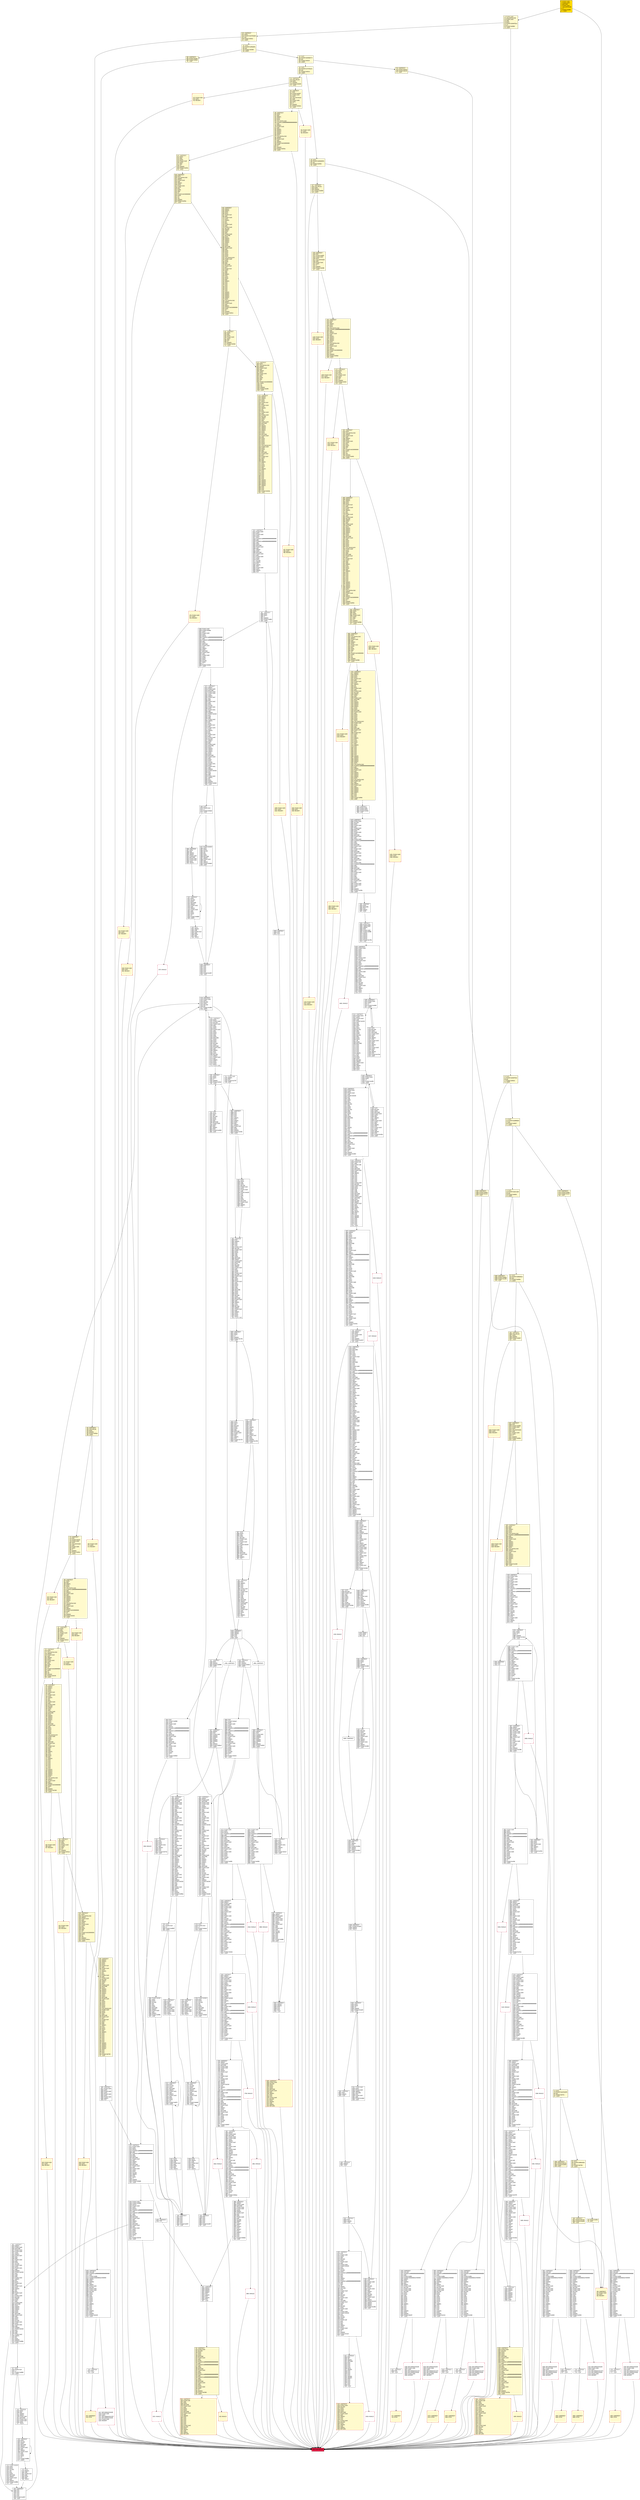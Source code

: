 digraph G {
bgcolor=transparent rankdir=UD;
node [shape=box style=filled color=black fillcolor=white fontname=arial fontcolor=black];
810 [label="810: JUMPDEST\l811: DUP3\l812: ADD\l813: DUP4\l814: PUSH1 0x20\l816: DUP3\l817: ADD\l818: GT\l819: ISZERO\l820: PUSH2 0x033c\l823: JUMPI\l" fillcolor=lemonchiffon ];
6663 [label="6663: EXIT BLOCK\l" fillcolor=crimson ];
422 [label="422: PUSH1 0x00\l424: DUP1\l425: REVERT\l" fillcolor=lemonchiffon shape=Msquare color=crimson ];
3021 [label="3021: JUMPDEST\l3022: POP\l3023: DUP1\l3024: DUP1\l3025: PUSH1 0x01\l3027: ADD\l3028: SWAP2\l3029: POP\l3030: POP\l3031: PUSH2 0x074e\l3034: JUMP\l" ];
1152 [label="1152: JUMPDEST\l1153: DUP2\l1154: ADD\l1155: SWAP1\l1156: DUP1\l1157: DUP1\l1158: CALLDATALOAD\l1159: PUSH20 0xffffffffffffffffffffffffffffffffffffffff\l1180: AND\l1181: SWAP1\l1182: PUSH1 0x20\l1184: ADD\l1185: SWAP1\l1186: SWAP3\l1187: SWAP2\l1188: SWAP1\l1189: DUP1\l1190: CALLDATALOAD\l1191: SWAP1\l1192: PUSH1 0x20\l1194: ADD\l1195: SWAP1\l1196: PUSH5 0x0100000000\l1202: DUP2\l1203: GT\l1204: ISZERO\l1205: PUSH2 0x04bd\l1208: JUMPI\l" fillcolor=lemonchiffon ];
6323 [label="6323: INVALID\l" shape=Msquare color=crimson ];
85 [label="85: DUP1\l86: PUSH4 0xf8be4d4e\l91: EQ\l92: PUSH2 0x0736\l95: JUMPI\l" fillcolor=lemonchiffon ];
5055 [label="5055: JUMPDEST\l5056: SWAP1\l5057: PUSH1 0x00\l5059: MSTORE\l5060: PUSH1 0x20\l5062: PUSH1 0x00\l5064: SHA3\l5065: SWAP1\l5066: PUSH1 0x07\l5068: MUL\l5069: ADD\l5070: PUSH1 0x00\l5072: ADD\l5073: SLOAD\l5074: PUSH1 0x00\l5076: DUP1\l5077: DUP12\l5078: PUSH20 0xffffffffffffffffffffffffffffffffffffffff\l5099: AND\l5100: PUSH20 0xffffffffffffffffffffffffffffffffffffffff\l5121: AND\l5122: DUP2\l5123: MSTORE\l5124: PUSH1 0x20\l5126: ADD\l5127: SWAP1\l5128: DUP2\l5129: MSTORE\l5130: PUSH1 0x20\l5132: ADD\l5133: PUSH1 0x00\l5135: SHA3\l5136: DUP3\l5137: DUP2\l5138: SLOAD\l5139: DUP2\l5140: LT\l5141: PUSH2 0x141a\l5144: JUMPI\l" ];
4619 [label="4619: RETURNDATASIZE\l4620: PUSH1 0x00\l4622: DUP1\l4623: RETURNDATACOPY\l4624: RETURNDATASIZE\l4625: PUSH1 0x00\l4627: REVERT\l" shape=Msquare color=crimson ];
6109 [label="6109: JUMPDEST\l6110: PUSH1 0x20\l6112: DUP4\l6113: LT\l6114: PUSH2 0x1800\l6117: JUMPI\l" ];
426 [label="426: JUMPDEST\l427: DUP1\l428: CALLDATALOAD\l429: SWAP1\l430: PUSH1 0x20\l432: ADD\l433: SWAP2\l434: DUP5\l435: PUSH1 0x01\l437: DUP4\l438: MUL\l439: DUP5\l440: ADD\l441: GT\l442: PUSH5 0x0100000000\l448: DUP4\l449: GT\l450: OR\l451: ISZERO\l452: PUSH2 0x01cc\l455: JUMPI\l" fillcolor=lemonchiffon ];
3477 [label="3477: PUSH2 0x0100\l3480: DUP1\l3481: DUP4\l3482: SLOAD\l3483: DIV\l3484: MUL\l3485: DUP4\l3486: MSTORE\l3487: SWAP2\l3488: PUSH1 0x20\l3490: ADD\l3491: SWAP2\l3492: PUSH2 0x0dd3\l3495: JUMP\l" ];
1117 [label="1117: JUMPDEST\l1118: CALLVALUE\l1119: DUP1\l1120: ISZERO\l1121: PUSH2 0x0469\l1124: JUMPI\l" fillcolor=lemonchiffon ];
1630 [label="1630: JUMPDEST\l1631: DUP2\l1632: ADD\l1633: SWAP1\l1634: DUP1\l1635: DUP1\l1636: CALLDATALOAD\l1637: PUSH20 0xffffffffffffffffffffffffffffffffffffffff\l1658: AND\l1659: SWAP1\l1660: PUSH1 0x20\l1662: ADD\l1663: SWAP1\l1664: SWAP3\l1665: SWAP2\l1666: SWAP1\l1667: DUP1\l1668: CALLDATALOAD\l1669: SWAP1\l1670: PUSH1 0x20\l1672: ADD\l1673: SWAP1\l1674: SWAP3\l1675: SWAP2\l1676: SWAP1\l1677: POP\l1678: POP\l1679: POP\l1680: PUSH2 0x12b9\l1683: JUMP\l" fillcolor=lemonchiffon ];
5496 [label="5496: JUMPDEST\l5497: SWAP1\l5498: PUSH1 0x00\l5500: MSTORE\l5501: PUSH1 0x20\l5503: PUSH1 0x00\l5505: SHA3\l5506: SWAP1\l5507: PUSH1 0x07\l5509: MUL\l5510: ADD\l5511: PUSH1 0x05\l5513: ADD\l5514: SLOAD\l5515: SWAP7\l5516: POP\l5517: SWAP7\l5518: POP\l5519: SWAP7\l5520: POP\l5521: SWAP7\l5522: POP\l5523: SWAP7\l5524: POP\l5525: POP\l5526: POP\l5527: PUSH2 0x15ab\l5530: JUMP\l" ];
134 [label="134: DUP1\l135: PUSH4 0x7974bc5c\l140: EQ\l141: PUSH2 0x02ca\l144: JUMPI\l" fillcolor=lemonchiffon ];
957 [label="957: PUSH1 0x00\l959: DUP1\l960: REVERT\l" fillcolor=lemonchiffon shape=Msquare color=crimson ];
704 [label="704: JUMPDEST\l705: PUSH2 0x02c8\l708: PUSH2 0x0c39\l711: JUMP\l" fillcolor=lemonchiffon ];
1382 [label="1382: JUMPDEST\l1383: DUP1\l1384: CALLDATALOAD\l1385: SWAP1\l1386: PUSH1 0x20\l1388: ADD\l1389: SWAP2\l1390: DUP5\l1391: PUSH1 0x01\l1393: DUP4\l1394: MUL\l1395: DUP5\l1396: ADD\l1397: GT\l1398: PUSH5 0x0100000000\l1404: DUP4\l1405: GT\l1406: OR\l1407: ISZERO\l1408: PUSH2 0x0588\l1411: JUMPI\l" fillcolor=lemonchiffon ];
1412 [label="1412: PUSH1 0x00\l1414: DUP1\l1415: REVERT\l" fillcolor=lemonchiffon shape=Msquare color=crimson ];
2022 [label="2022: JUMPDEST\l2023: SWAP1\l2024: PUSH1 0x00\l2026: MSTORE\l2027: PUSH1 0x20\l2029: PUSH1 0x00\l2031: SHA3\l2032: SWAP1\l2033: PUSH1 0x07\l2035: MUL\l2036: ADD\l2037: PUSH1 0x02\l2039: ADD\l2040: DUP1\l2041: SLOAD\l2042: PUSH1 0x01\l2044: DUP2\l2045: PUSH1 0x01\l2047: AND\l2048: ISZERO\l2049: PUSH2 0x0100\l2052: MUL\l2053: SUB\l2054: AND\l2055: PUSH1 0x02\l2057: SWAP1\l2058: DIV\l2059: DUP1\l2060: PUSH1 0x1f\l2062: ADD\l2063: PUSH1 0x20\l2065: DUP1\l2066: SWAP2\l2067: DIV\l2068: MUL\l2069: PUSH1 0x20\l2071: ADD\l2072: PUSH1 0x40\l2074: MLOAD\l2075: SWAP1\l2076: DUP2\l2077: ADD\l2078: PUSH1 0x40\l2080: MSTORE\l2081: DUP1\l2082: SWAP3\l2083: SWAP2\l2084: SWAP1\l2085: DUP2\l2086: DUP2\l2087: MSTORE\l2088: PUSH1 0x20\l2090: ADD\l2091: DUP3\l2092: DUP1\l2093: SLOAD\l2094: PUSH1 0x01\l2096: DUP2\l2097: PUSH1 0x01\l2099: AND\l2100: ISZERO\l2101: PUSH2 0x0100\l2104: MUL\l2105: SUB\l2106: AND\l2107: PUSH1 0x02\l2109: SWAP1\l2110: DIV\l2111: DUP1\l2112: ISZERO\l2113: PUSH2 0x088b\l2116: JUMPI\l" ];
663 [label="663: INVALID\l" fillcolor=lemonchiffon shape=Msquare color=crimson ];
2457 [label="2457: JUMPDEST\l2458: SWAP1\l2459: POP\l2460: PUSH1 0x01\l2462: ISZERO\l2463: ISZERO\l2464: DUP2\l2465: ISZERO\l2466: ISZERO\l2467: EQ\l2468: ISZERO\l2469: PUSH2 0x0bcd\l2472: JUMPI\l" ];
5146 [label="5146: JUMPDEST\l5147: SWAP1\l5148: PUSH1 0x00\l5150: MSTORE\l5151: PUSH1 0x20\l5153: PUSH1 0x00\l5155: SHA3\l5156: SWAP1\l5157: PUSH1 0x07\l5159: MUL\l5160: ADD\l5161: PUSH1 0x01\l5163: ADD\l5164: PUSH1 0x00\l5166: SWAP1\l5167: SLOAD\l5168: SWAP1\l5169: PUSH2 0x0100\l5172: EXP\l5173: SWAP1\l5174: DIV\l5175: PUSH20 0xffffffffffffffffffffffffffffffffffffffff\l5196: AND\l5197: PUSH1 0x00\l5199: DUP1\l5200: DUP13\l5201: PUSH20 0xffffffffffffffffffffffffffffffffffffffff\l5222: AND\l5223: PUSH20 0xffffffffffffffffffffffffffffffffffffffff\l5244: AND\l5245: DUP2\l5246: MSTORE\l5247: PUSH1 0x20\l5249: ADD\l5250: SWAP1\l5251: DUP2\l5252: MSTORE\l5253: PUSH1 0x20\l5255: ADD\l5256: PUSH1 0x00\l5258: SHA3\l5259: DUP4\l5260: DUP2\l5261: SLOAD\l5262: DUP2\l5263: LT\l5264: PUSH2 0x1495\l5267: JUMPI\l" ];
5268 [label="5268: INVALID\l" shape=Msquare color=crimson ];
3808 [label="3808: JUMPDEST\l" ];
6578 [label="6578: SWAP2\l6579: DUP3\l6580: ADD\l" ];
404 [label="404: PUSH1 0x00\l406: DUP1\l407: REVERT\l" fillcolor=lemonchiffon shape=Msquare color=crimson ];
3117 [label="3117: RETURNDATASIZE\l3118: PUSH1 0x00\l3120: DUP1\l3121: RETURNDATACOPY\l3122: RETURNDATASIZE\l3123: PUSH1 0x00\l3125: REVERT\l" shape=Msquare color=crimson ];
4380 [label="4380: JUMPDEST\l4381: POP\l4382: PUSH1 0x60\l4384: DUP3\l4385: ADD\l4386: MLOAD\l4387: DUP2\l4388: PUSH1 0x03\l4390: ADD\l4391: SWAP1\l4392: DUP1\l4393: MLOAD\l4394: SWAP1\l4395: PUSH1 0x20\l4397: ADD\l4398: SWAP1\l4399: PUSH2 0x1139\l4402: SWAP3\l4403: SWAP2\l4404: SWAP1\l4405: PUSH2 0x1962\l4408: JUMP\l" ];
6581 [label="6581: JUMPDEST\l6582: DUP3\l6583: DUP2\l6584: GT\l6585: ISZERO\l6586: PUSH2 0x19d0\l6589: JUMPI\l" ];
5967 [label="5967: DUP1\l5968: DUP3\l5969: SUB\l5970: DUP1\l5971: MLOAD\l5972: PUSH1 0x01\l5974: DUP4\l5975: PUSH1 0x20\l5977: SUB\l5978: PUSH2 0x0100\l5981: EXP\l5982: SUB\l5983: NOT\l5984: AND\l5985: DUP2\l5986: MSTORE\l5987: PUSH1 0x20\l5989: ADD\l5990: SWAP2\l5991: POP\l" ];
3949 [label="3949: JUMPDEST\l3950: PUSH1 0x00\l3952: PUSH2 0x0f77\l3955: PUSH2 0x18eb\l3958: JUMP\l" ];
4700 [label="4700: RETURNDATASIZE\l4701: PUSH1 0x00\l4703: DUP1\l4704: RETURNDATACOPY\l4705: RETURNDATASIZE\l4706: PUSH1 0x00\l4708: REVERT\l" shape=Msquare color=crimson ];
1595 [label="1595: JUMPDEST\l1596: CALLVALUE\l1597: DUP1\l1598: ISZERO\l1599: PUSH2 0x0647\l1602: JUMPI\l" fillcolor=lemonchiffon ];
5947 [label="5947: JUMPDEST\l5948: POP\l5949: POP\l5950: POP\l5951: POP\l5952: SWAP1\l5953: POP\l5954: SWAP1\l5955: DUP2\l5956: ADD\l5957: SWAP1\l5958: PUSH1 0x1f\l5960: AND\l5961: DUP1\l5962: ISZERO\l5963: PUSH2 0x1768\l5966: JUMPI\l" ];
3939 [label="3939: JUMPDEST\l3940: POP\l3941: POP\l" ];
1009 [label="1009: PUSH1 0x00\l1011: DUP1\l1012: REVERT\l" fillcolor=lemonchiffon shape=Msquare color=crimson ];
5707 [label="5707: RETURNDATASIZE\l5708: PUSH1 0x00\l5710: DUP1\l5711: RETURNDATACOPY\l5712: RETURNDATASIZE\l5713: PUSH1 0x00\l5715: REVERT\l" shape=Msquare color=crimson ];
5852 [label="5852: JUMPDEST\l5853: POP\l5854: SWAP3\l5855: POP\l5856: POP\l5857: POP\l5858: PUSH1 0x40\l5860: MLOAD\l5861: PUSH1 0x20\l5863: DUP2\l5864: DUP4\l5865: SUB\l5866: SUB\l5867: DUP2\l5868: MSTORE\l5869: SWAP1\l5870: PUSH1 0x40\l5872: MSTORE\l5873: DUP1\l5874: MLOAD\l5875: SWAP1\l5876: PUSH1 0x20\l5878: ADD\l5879: SHA3\l5880: DUP4\l5881: PUSH1 0x40\l5883: MLOAD\l5884: PUSH1 0x20\l5886: ADD\l5887: DUP1\l5888: DUP1\l5889: PUSH1 0x20\l5891: ADD\l5892: DUP3\l5893: DUP2\l5894: SUB\l5895: DUP3\l5896: MSTORE\l5897: DUP4\l5898: DUP2\l5899: DUP2\l5900: MLOAD\l5901: DUP2\l5902: MSTORE\l5903: PUSH1 0x20\l5905: ADD\l5906: SWAP2\l5907: POP\l5908: DUP1\l5909: MLOAD\l5910: SWAP1\l5911: PUSH1 0x20\l5913: ADD\l5914: SWAP1\l5915: DUP1\l5916: DUP4\l5917: DUP4\l5918: PUSH1 0x00\l" ];
2280 [label="2280: INVALID\l" shape=Msquare color=crimson ];
2986 [label="2986: JUMPDEST\l2987: SWAP1\l2988: PUSH1 0x00\l2990: MSTORE\l2991: PUSH1 0x20\l2993: PUSH1 0x00\l2995: SHA3\l2996: SWAP1\l2997: PUSH1 0x07\l2999: MUL\l3000: ADD\l3001: PUSH1 0x05\l3003: ADD\l3004: SLOAD\l3005: SWAP7\l3006: POP\l3007: SWAP7\l3008: POP\l3009: SWAP7\l3010: POP\l3011: SWAP7\l3012: POP\l3013: SWAP7\l3014: POP\l3015: POP\l3016: POP\l3017: PUSH2 0x0bdd\l3020: JUMP\l" ];
2125 [label="2125: PUSH2 0x0100\l2128: DUP1\l2129: DUP4\l2130: SLOAD\l2131: DIV\l2132: MUL\l2133: DUP4\l2134: MSTORE\l2135: SWAP2\l2136: PUSH1 0x20\l2138: ADD\l2139: SWAP2\l2140: PUSH2 0x088b\l2143: JUMP\l" ];
2545 [label="2545: JUMPDEST\l2546: SWAP1\l2547: PUSH1 0x00\l2549: MSTORE\l2550: PUSH1 0x20\l2552: PUSH1 0x00\l2554: SHA3\l2555: SWAP1\l2556: PUSH1 0x07\l2558: MUL\l2559: ADD\l2560: PUSH1 0x00\l2562: ADD\l2563: SLOAD\l2564: PUSH1 0x00\l2566: DUP1\l2567: DUP13\l2568: PUSH20 0xffffffffffffffffffffffffffffffffffffffff\l2589: AND\l2590: PUSH20 0xffffffffffffffffffffffffffffffffffffffff\l2611: AND\l2612: DUP2\l2613: MSTORE\l2614: PUSH1 0x20\l2616: ADD\l2617: SWAP1\l2618: DUP2\l2619: MSTORE\l2620: PUSH1 0x20\l2622: ADD\l2623: PUSH1 0x00\l2625: SHA3\l2626: DUP4\l2627: DUP2\l2628: SLOAD\l2629: DUP2\l2630: LT\l2631: PUSH2 0x0a4c\l2634: JUMPI\l" ];
5780 [label="5780: JUMPDEST\l5781: DUP4\l5782: DUP2\l5783: LT\l5784: ISZERO\l5785: PUSH2 0x16af\l5788: JUMPI\l" ];
6190 [label="6190: JUMPDEST\l6191: PUSH1 0x20\l6193: DUP4\l6194: LT\l6195: PUSH2 0x1851\l6198: JUMPI\l" ];
3825 [label="3825: PUSH1 0x00\l3827: DUP1\l3828: DUP9\l3829: PUSH20 0xffffffffffffffffffffffffffffffffffffffff\l3850: AND\l3851: PUSH20 0xffffffffffffffffffffffffffffffffffffffff\l3872: AND\l3873: DUP2\l3874: MSTORE\l3875: PUSH1 0x20\l3877: ADD\l3878: SWAP1\l3879: DUP2\l3880: MSTORE\l3881: PUSH1 0x20\l3883: ADD\l3884: PUSH1 0x00\l3886: SHA3\l3887: DUP3\l3888: DUP2\l3889: SLOAD\l3890: DUP2\l3891: LT\l3892: PUSH2 0x0f39\l3895: JUMPI\l" ];
6199 [label="6199: DUP1\l6200: MLOAD\l6201: DUP3\l6202: MSTORE\l6203: PUSH1 0x20\l6205: DUP3\l6206: ADD\l6207: SWAP2\l6208: POP\l6209: PUSH1 0x20\l6211: DUP2\l6212: ADD\l6213: SWAP1\l6214: POP\l6215: PUSH1 0x20\l6217: DUP4\l6218: SUB\l6219: SWAP3\l6220: POP\l6221: PUSH2 0x182e\l6224: JUMP\l" ];
3198 [label="3198: RETURNDATASIZE\l3199: PUSH1 0x00\l3201: DUP1\l3202: RETURNDATACOPY\l3203: RETURNDATASIZE\l3204: PUSH1 0x00\l3206: REVERT\l" shape=Msquare color=crimson ];
456 [label="456: PUSH1 0x00\l458: DUP1\l459: REVERT\l" fillcolor=lemonchiffon shape=Msquare color=crimson ];
714 [label="714: JUMPDEST\l715: CALLVALUE\l716: DUP1\l717: ISZERO\l718: PUSH2 0x02d6\l721: JUMPI\l" fillcolor=lemonchiffon ];
5719 [label="5719: JUMPDEST\l5720: PUSH1 0x00\l5722: DUP2\l5723: MLOAD\l5724: DUP4\l5725: MLOAD\l5726: EQ\l5727: PUSH2 0x166b\l5730: JUMPI\l" ];
4409 [label="4409: JUMPDEST\l4410: POP\l4411: PUSH1 0x80\l4413: DUP3\l4414: ADD\l4415: MLOAD\l4416: DUP2\l4417: PUSH1 0x04\l4419: ADD\l4420: PUSH1 0x00\l4422: PUSH2 0x0100\l4425: EXP\l4426: DUP2\l4427: SLOAD\l4428: DUP2\l4429: PUSH20 0xffffffffffffffffffffffffffffffffffffffff\l4450: MUL\l4451: NOT\l4452: AND\l4453: SWAP1\l4454: DUP4\l4455: PUSH20 0xffffffffffffffffffffffffffffffffffffffff\l4476: AND\l4477: MUL\l4478: OR\l4479: SWAP1\l4480: SSTORE\l4481: POP\l4482: PUSH1 0xa0\l4484: DUP3\l4485: ADD\l4486: MLOAD\l4487: DUP2\l4488: PUSH1 0x05\l4490: ADD\l4491: SSTORE\l4492: PUSH1 0xc0\l4494: DUP3\l4495: ADD\l4496: MLOAD\l4497: DUP2\l4498: PUSH1 0x06\l4500: ADD\l4501: PUSH1 0x00\l4503: PUSH2 0x0100\l4506: EXP\l4507: DUP2\l4508: SLOAD\l4509: DUP2\l4510: PUSH1 0xff\l4512: MUL\l4513: NOT\l4514: AND\l4515: SWAP1\l4516: DUP4\l4517: PUSH1 0x02\l4519: DUP2\l4520: GT\l4521: ISZERO\l4522: PUSH2 0x11af\l4525: JUMPI\l" ];
5920 [label="5920: JUMPDEST\l5921: DUP4\l5922: DUP2\l5923: LT\l5924: ISZERO\l5925: PUSH2 0x173b\l5928: JUMPI\l" ];
975 [label="975: PUSH1 0x00\l977: DUP1\l978: REVERT\l" fillcolor=lemonchiffon shape=Msquare color=crimson ];
3469 [label="3469: DUP1\l3470: PUSH1 0x1f\l3472: LT\l3473: PUSH2 0x0da8\l3476: JUMPI\l" ];
3942 [label="3942: JUMPDEST\l3943: SWAP4\l3944: SWAP3\l3945: POP\l3946: POP\l3947: POP\l3948: JUMP\l" ];
5531 [label="5531: JUMPDEST\l5532: DUP1\l5533: DUP1\l5534: PUSH1 0x01\l5536: ADD\l5537: SWAP2\l5538: POP\l5539: POP\l5540: PUSH2 0x130c\l5543: JUMP\l" ];
2403 [label="2403: JUMPDEST\l2404: DUP3\l2405: ADD\l2406: SWAP2\l2407: SWAP1\l2408: PUSH1 0x00\l2410: MSTORE\l2411: PUSH1 0x20\l2413: PUSH1 0x00\l2415: SHA3\l2416: SWAP1\l" ];
2758 [label="2758: INVALID\l" shape=Msquare color=crimson ];
1585 [label="1585: JUMPDEST\l1586: PUSH2 0x0639\l1589: PUSH2 0x1268\l1592: JUMP\l" fillcolor=lemonchiffon ];
5544 [label="5544: JUMPDEST\l5545: POP\l5546: POP\l" ];
806 [label="806: PUSH1 0x00\l808: DUP1\l809: REVERT\l" fillcolor=lemonchiffon shape=Msquare color=crimson ];
4983 [label="4983: PUSH1 0x00\l4985: DUP1\l4986: DUP11\l4987: PUSH20 0xffffffffffffffffffffffffffffffffffffffff\l5008: AND\l5009: PUSH20 0xffffffffffffffffffffffffffffffffffffffff\l5030: AND\l5031: DUP2\l5032: MSTORE\l5033: PUSH1 0x20\l5035: ADD\l5036: SWAP1\l5037: DUP2\l5038: MSTORE\l5039: PUSH1 0x20\l5041: ADD\l5042: PUSH1 0x00\l5044: SHA3\l5045: DUP2\l5046: DUP2\l5047: SLOAD\l5048: DUP2\l5049: LT\l5050: PUSH2 0x13bf\l5053: JUMPI\l" ];
4150 [label="4150: INVALID\l" shape=Msquare color=crimson ];
694 [label="694: JUMPDEST\l695: PUSH2 0x02be\l698: PUSH2 0x0be8\l701: JUMP\l" fillcolor=lemonchiffon ];
3296 [label="3296: PUSH1 0x00\l3298: PUSH2 0x0ddd\l3301: DUP7\l3302: PUSH1 0x00\l3304: DUP1\l3305: DUP11\l3306: PUSH20 0xffffffffffffffffffffffffffffffffffffffff\l3327: AND\l3328: PUSH20 0xffffffffffffffffffffffffffffffffffffffff\l3349: AND\l3350: DUP2\l3351: MSTORE\l3352: PUSH1 0x20\l3354: ADD\l3355: SWAP1\l3356: DUP2\l3357: MSTORE\l3358: PUSH1 0x20\l3360: ADD\l3361: PUSH1 0x00\l3363: SHA3\l3364: DUP5\l3365: DUP2\l3366: SLOAD\l3367: DUP2\l3368: LT\l3369: PUSH2 0x0d2e\l3372: JUMPI\l" ];
5638 [label="5638: JUMPDEST\l5639: CALLER\l5640: PUSH20 0xffffffffffffffffffffffffffffffffffffffff\l5661: AND\l5662: PUSH2 0x08fc\l5665: PUSH8 0x0de0b6b3a7640000\l5674: SWAP1\l5675: DUP2\l5676: ISZERO\l5677: MUL\l5678: SWAP1\l5679: PUSH1 0x40\l5681: MLOAD\l5682: PUSH1 0x00\l5684: PUSH1 0x40\l5686: MLOAD\l5687: DUP1\l5688: DUP4\l5689: SUB\l5690: DUP2\l5691: DUP6\l5692: DUP9\l5693: DUP9\l5694: CALL\l5695: SWAP4\l5696: POP\l5697: POP\l5698: POP\l5699: POP\l5700: ISZERO\l5701: DUP1\l5702: ISZERO\l5703: PUSH2 0x1654\l5706: JUMPI\l" ];
3632 [label="3632: INVALID\l" shape=Msquare color=crimson ];
3769 [label="3769: JUMPDEST\l3770: DUP2\l3771: SLOAD\l3772: DUP2\l3773: MSTORE\l3774: SWAP1\l3775: PUSH1 0x01\l3777: ADD\l3778: SWAP1\l3779: PUSH1 0x20\l3781: ADD\l3782: DUP1\l3783: DUP4\l3784: GT\l3785: PUSH2 0x0eb9\l3788: JUMPI\l" ];
305 [label="305: PUSH1 0x00\l307: DUP1\l308: REVERT\l" fillcolor=lemonchiffon shape=Msquare color=crimson ];
6144 [label="6144: JUMPDEST\l6145: PUSH1 0x01\l6147: DUP4\l6148: PUSH1 0x20\l6150: SUB\l6151: PUSH2 0x0100\l6154: EXP\l6155: SUB\l6156: DUP1\l6157: NOT\l6158: DUP3\l6159: MLOAD\l6160: AND\l6161: DUP2\l6162: DUP5\l6163: MLOAD\l6164: AND\l6165: DUP1\l6166: DUP3\l6167: OR\l6168: DUP6\l6169: MSTORE\l6170: POP\l6171: POP\l6172: POP\l6173: POP\l6174: POP\l6175: POP\l6176: SWAP1\l6177: POP\l6178: ADD\l6179: DUP5\l6180: DUP1\l6181: MLOAD\l6182: SWAP1\l6183: PUSH1 0x20\l6185: ADD\l6186: SWAP1\l6187: DUP1\l6188: DUP4\l6189: DUP4\l" ];
5557 [label="5557: JUMPDEST\l5558: CALLER\l5559: PUSH20 0xffffffffffffffffffffffffffffffffffffffff\l5580: AND\l5581: PUSH2 0x08fc\l5584: PUSH8 0x0de0b6b3a7640000\l5593: SWAP1\l5594: DUP2\l5595: ISZERO\l5596: MUL\l5597: SWAP1\l5598: PUSH1 0x40\l5600: MLOAD\l5601: PUSH1 0x00\l5603: PUSH1 0x40\l5605: MLOAD\l5606: DUP1\l5607: DUP4\l5608: SUB\l5609: DUP2\l5610: DUP6\l5611: DUP9\l5612: DUP9\l5613: CALL\l5614: SWAP4\l5615: POP\l5616: POP\l5617: POP\l5618: POP\l5619: ISZERO\l5620: DUP1\l5621: ISZERO\l5622: PUSH2 0x1603\l5625: JUMPI\l" ];
3728 [label="3728: DUP1\l3729: PUSH1 0x1f\l3731: LT\l3732: PUSH2 0x0eab\l3735: JUMPI\l" ];
4137 [label="4137: INVALID\l" shape=Msquare color=crimson ];
156 [label="156: JUMPDEST\l157: PUSH1 0x00\l159: DUP1\l160: REVERT\l" fillcolor=lemonchiffon shape=Msquare color=crimson ];
824 [label="824: PUSH1 0x00\l826: DUP1\l827: REVERT\l" fillcolor=lemonchiffon shape=Msquare color=crimson ];
2281 [label="2281: JUMPDEST\l2282: SWAP1\l2283: PUSH1 0x00\l2285: MSTORE\l2286: PUSH1 0x20\l2288: PUSH1 0x00\l2290: SHA3\l2291: SWAP1\l2292: PUSH1 0x07\l2294: MUL\l2295: ADD\l2296: PUSH1 0x03\l2298: ADD\l2299: DUP1\l2300: SLOAD\l2301: PUSH1 0x01\l2303: DUP2\l2304: PUSH1 0x01\l2306: AND\l2307: ISZERO\l2308: PUSH2 0x0100\l2311: MUL\l2312: SUB\l2313: AND\l2314: PUSH1 0x02\l2316: SWAP1\l2317: DIV\l2318: DUP1\l2319: PUSH1 0x1f\l2321: ADD\l2322: PUSH1 0x20\l2324: DUP1\l2325: SWAP2\l2326: DIV\l2327: MUL\l2328: PUSH1 0x20\l2330: ADD\l2331: PUSH1 0x40\l2333: MLOAD\l2334: SWAP1\l2335: DUP2\l2336: ADD\l2337: PUSH1 0x40\l2339: MSTORE\l2340: DUP1\l2341: SWAP3\l2342: SWAP2\l2343: SWAP1\l2344: DUP2\l2345: DUP2\l2346: MSTORE\l2347: PUSH1 0x20\l2349: ADD\l2350: DUP3\l2351: DUP1\l2352: SLOAD\l2353: PUSH1 0x01\l2355: DUP2\l2356: PUSH1 0x01\l2358: AND\l2359: ISZERO\l2360: PUSH2 0x0100\l2363: MUL\l2364: SUB\l2365: AND\l2366: PUSH1 0x02\l2368: SWAP1\l2369: DIV\l2370: DUP1\l2371: ISZERO\l2372: PUSH2 0x098e\l2375: JUMPI\l" ];
4712 [label="4712: JUMPDEST\l4713: CALLER\l4714: PUSH20 0xffffffffffffffffffffffffffffffffffffffff\l4735: AND\l4736: PUSH2 0x08fc\l4739: PUSH8 0x0de0b6b3a7640000\l4748: SWAP1\l4749: DUP2\l4750: ISZERO\l4751: MUL\l4752: SWAP1\l4753: PUSH1 0x40\l4755: MLOAD\l4756: PUSH1 0x00\l4758: PUSH1 0x40\l4760: MLOAD\l4761: DUP1\l4762: DUP4\l4763: SUB\l4764: DUP2\l4765: DUP6\l4766: DUP9\l4767: DUP9\l4768: CALL\l4769: SWAP4\l4770: POP\l4771: POP\l4772: POP\l4773: POP\l4774: ISZERO\l4775: DUP1\l4776: ISZERO\l4777: PUSH2 0x12b6\l4780: JUMPI\l" ];
1844 [label="1844: JUMPDEST\l1845: STOP\l" fillcolor=lemonchiffon shape=Msquare color=crimson ];
3736 [label="3736: PUSH2 0x0100\l3739: DUP1\l3740: DUP4\l3741: SLOAD\l3742: DIV\l3743: MUL\l3744: DUP4\l3745: MSTORE\l3746: SWAP2\l3747: PUSH1 0x20\l3749: ADD\l3750: SWAP2\l3751: PUSH2 0x0ed6\l3754: JUMP\l" ];
4885 [label="4885: PUSH1 0x00\l4887: DUP1\l4888: DUP11\l4889: PUSH20 0xffffffffffffffffffffffffffffffffffffffff\l4910: AND\l4911: PUSH20 0xffffffffffffffffffffffffffffffffffffffff\l4932: AND\l4933: DUP2\l4934: MSTORE\l4935: PUSH1 0x20\l4937: ADD\l4938: SWAP1\l4939: DUP2\l4940: MSTORE\l4941: PUSH1 0x20\l4943: ADD\l4944: PUSH1 0x00\l4946: SHA3\l4947: DUP2\l4948: DUP2\l4949: SLOAD\l4950: DUP2\l4951: LT\l4952: PUSH2 0x135d\l4955: JUMPI\l" ];
5145 [label="5145: INVALID\l" shape=Msquare color=crimson ];
1854 [label="1854: JUMPDEST\l1855: STOP\l" fillcolor=lemonchiffon shape=Msquare color=crimson ];
3798 [label="3798: JUMPDEST\l3799: POP\l3800: POP\l3801: POP\l3802: POP\l3803: POP\l3804: PUSH2 0x1657\l3807: JUMP\l" ];
3925 [label="3925: JUMPDEST\l3926: POP\l3927: DUP1\l3928: DUP1\l3929: PUSH1 0x01\l3931: ADD\l3932: SWAP2\l3933: POP\l3934: POP\l3935: PUSH2 0x0cd7\l3938: JUMP\l" ];
2759 [label="2759: JUMPDEST\l2760: SWAP1\l2761: PUSH1 0x00\l2763: MSTORE\l2764: PUSH1 0x20\l2766: PUSH1 0x00\l2768: SHA3\l2769: SWAP1\l2770: PUSH1 0x07\l2772: MUL\l2773: ADD\l2774: PUSH1 0x04\l2776: ADD\l2777: PUSH1 0x00\l2779: SWAP1\l2780: SLOAD\l2781: SWAP1\l2782: PUSH2 0x0100\l2785: EXP\l2786: SWAP1\l2787: DIV\l2788: PUSH20 0xffffffffffffffffffffffffffffffffffffffff\l2809: AND\l2810: PUSH1 0x00\l2812: DUP1\l2813: DUP15\l2814: PUSH20 0xffffffffffffffffffffffffffffffffffffffff\l2835: AND\l2836: PUSH20 0xffffffffffffffffffffffffffffffffffffffff\l2857: AND\l2858: DUP2\l2859: MSTORE\l2860: PUSH1 0x20\l2862: ADD\l2863: SWAP1\l2864: DUP2\l2865: MSTORE\l2866: PUSH1 0x20\l2868: ADD\l2869: PUSH1 0x00\l2871: SHA3\l2872: DUP6\l2873: DUP2\l2874: SLOAD\l2875: DUP2\l2876: LT\l2877: PUSH2 0x0b42\l2880: JUMPI\l" ];
271 [label="271: PUSH1 0x00\l273: DUP1\l274: REVERT\l" fillcolor=lemonchiffon shape=Msquare color=crimson ];
2882 [label="2882: JUMPDEST\l2883: SWAP1\l2884: PUSH1 0x00\l2886: MSTORE\l2887: PUSH1 0x20\l2889: PUSH1 0x00\l2891: SHA3\l2892: SWAP1\l2893: PUSH1 0x07\l2895: MUL\l2896: ADD\l2897: PUSH1 0x06\l2899: ADD\l2900: PUSH1 0x00\l2902: SWAP1\l2903: SLOAD\l2904: SWAP1\l2905: PUSH2 0x0100\l2908: EXP\l2909: SWAP1\l2910: DIV\l2911: PUSH1 0xff\l2913: AND\l2914: PUSH1 0x00\l2916: DUP1\l2917: DUP16\l2918: PUSH20 0xffffffffffffffffffffffffffffffffffffffff\l2939: AND\l2940: PUSH20 0xffffffffffffffffffffffffffffffffffffffff\l2961: AND\l2962: DUP2\l2963: MSTORE\l2964: PUSH1 0x20\l2966: ADD\l2967: SWAP1\l2968: DUP2\l2969: MSTORE\l2970: PUSH1 0x20\l2972: ADD\l2973: PUSH1 0x00\l2975: SHA3\l2976: DUP7\l2977: DUP2\l2978: SLOAD\l2979: DUP2\l2980: LT\l2981: PUSH2 0x0baa\l2984: JUMPI\l" ];
3496 [label="3496: JUMPDEST\l3497: DUP3\l3498: ADD\l3499: SWAP2\l3500: SWAP1\l3501: PUSH1 0x00\l3503: MSTORE\l3504: PUSH1 0x20\l3506: PUSH1 0x00\l3508: SHA3\l3509: SWAP1\l" ];
3210 [label="3210: JUMPDEST\l3211: PUSH1 0x00\l3213: DUP1\l3214: PUSH1 0x00\l3216: DUP1\l3217: DUP7\l3218: PUSH20 0xffffffffffffffffffffffffffffffffffffffff\l3239: AND\l3240: PUSH20 0xffffffffffffffffffffffffffffffffffffffff\l3261: AND\l3262: DUP2\l3263: MSTORE\l3264: PUSH1 0x20\l3266: ADD\l3267: SWAP1\l3268: DUP2\l3269: MSTORE\l3270: PUSH1 0x20\l3272: ADD\l3273: PUSH1 0x00\l3275: SHA3\l3276: DUP1\l3277: SLOAD\l3278: SWAP1\l3279: POP\l3280: SWAP1\l3281: POP\l3282: PUSH1 0x00\l3284: DUP1\l3285: SWAP1\l3286: POP\l" ];
2158 [label="2158: JUMPDEST\l2159: DUP2\l2160: SLOAD\l2161: DUP2\l2162: MSTORE\l2163: SWAP1\l2164: PUSH1 0x01\l2166: ADD\l2167: SWAP1\l2168: PUSH1 0x20\l2170: ADD\l2171: DUP1\l2172: DUP4\l2173: GT\l2174: PUSH2 0x086e\l2177: JUMPI\l" ];
4781 [label="4781: RETURNDATASIZE\l4782: PUSH1 0x00\l4784: DUP1\l4785: RETURNDATACOPY\l4786: RETURNDATASIZE\l4787: PUSH1 0x00\l4789: REVERT\l" shape=Msquare color=crimson ];
2178 [label="2178: DUP3\l2179: SWAP1\l2180: SUB\l2181: PUSH1 0x1f\l2183: AND\l2184: DUP3\l2185: ADD\l2186: SWAP2\l" ];
1575 [label="1575: JUMPDEST\l1576: PUSH2 0x062f\l1579: PUSH2 0x1217\l1582: JUMP\l" fillcolor=lemonchiffon ];
1378 [label="1378: PUSH1 0x00\l1380: DUP1\l1381: REVERT\l" fillcolor=lemonchiffon shape=Msquare color=crimson ];
5929 [label="5929: DUP1\l5930: DUP3\l5931: ADD\l5932: MLOAD\l5933: DUP2\l5934: DUP5\l5935: ADD\l5936: MSTORE\l5937: PUSH1 0x20\l5939: DUP2\l5940: ADD\l5941: SWAP1\l5942: POP\l5943: PUSH2 0x1720\l5946: JUMP\l" ];
1806 [label="1806: JUMPDEST\l1807: PUSH1 0xff\l1809: AND\l1810: DUP2\l1811: MSTORE\l1812: PUSH1 0x20\l1814: ADD\l1815: DUP3\l1816: DUP2\l1817: MSTORE\l1818: PUSH1 0x20\l1820: ADD\l1821: SWAP6\l1822: POP\l1823: POP\l1824: POP\l1825: POP\l1826: POP\l1827: POP\l1828: PUSH1 0x40\l1830: MLOAD\l1831: DUP1\l1832: SWAP2\l1833: SUB\l1834: SWAP1\l1835: RETURN\l" fillcolor=lemonchiffon shape=Msquare color=crimson ];
4793 [label="4793: JUMPDEST\l4794: PUSH1 0x00\l4796: DUP1\l4797: PUSH1 0x00\l4799: DUP1\l4800: PUSH1 0x00\l4802: DUP1\l4803: PUSH1 0x00\l4805: DUP1\l4806: DUP10\l4807: PUSH20 0xffffffffffffffffffffffffffffffffffffffff\l4828: AND\l4829: PUSH20 0xffffffffffffffffffffffffffffffffffffffff\l4850: AND\l4851: DUP2\l4852: MSTORE\l4853: PUSH1 0x20\l4855: ADD\l4856: SWAP1\l4857: DUP2\l4858: MSTORE\l4859: PUSH1 0x20\l4861: ADD\l4862: PUSH1 0x00\l4864: SHA3\l4865: DUP1\l4866: SLOAD\l4867: SWAP1\l4868: POP\l4869: SWAP1\l4870: POP\l4871: PUSH1 0x00\l4873: DUP1\l4874: SWAP1\l4875: POP\l" ];
6118 [label="6118: DUP1\l6119: MLOAD\l6120: DUP3\l6121: MSTORE\l6122: PUSH1 0x20\l6124: DUP3\l6125: ADD\l6126: SWAP2\l6127: POP\l6128: PUSH1 0x20\l6130: DUP2\l6131: ADD\l6132: SWAP1\l6133: POP\l6134: PUSH1 0x20\l6136: DUP4\l6137: SUB\l6138: SWAP3\l6139: POP\l6140: PUSH2 0x17dd\l6143: JUMP\l" ];
6656 [label="6656: JUMPDEST\l6657: POP\l6658: SWAP1\l6659: JUMP\l" ];
41 [label="41: DUP1\l42: PUSH4 0xa66fb0b4\l47: EQ\l48: PUSH2 0x0627\l51: JUMPI\l" fillcolor=lemonchiffon ];
1231 [label="1231: JUMPDEST\l1232: DUP1\l1233: CALLDATALOAD\l1234: SWAP1\l1235: PUSH1 0x20\l1237: ADD\l1238: SWAP2\l1239: DUP5\l1240: PUSH1 0x01\l1242: DUP4\l1243: MUL\l1244: DUP5\l1245: ADD\l1246: GT\l1247: PUSH5 0x0100000000\l1253: DUP4\l1254: GT\l1255: OR\l1256: ISZERO\l1257: PUSH2 0x04f1\l1260: JUMPI\l" fillcolor=lemonchiffon ];
4631 [label="4631: JUMPDEST\l4632: CALLER\l4633: PUSH20 0xffffffffffffffffffffffffffffffffffffffff\l4654: AND\l4655: PUSH2 0x08fc\l4658: PUSH8 0x0de0b6b3a7640000\l4667: SWAP1\l4668: DUP2\l4669: ISZERO\l4670: MUL\l4671: SWAP1\l4672: PUSH1 0x40\l4674: MLOAD\l4675: PUSH1 0x00\l4677: PUSH1 0x40\l4679: MLOAD\l4680: DUP1\l4681: DUP4\l4682: SUB\l4683: DUP2\l4684: DUP6\l4685: DUP9\l4686: DUP9\l4687: CALL\l4688: SWAP4\l4689: POP\l4690: POP\l4691: POP\l4692: POP\l4693: ISZERO\l4694: DUP1\l4695: ISZERO\l4696: PUSH2 0x1265\l4699: JUMPI\l" ];
1856 [label="1856: JUMPDEST\l1857: PUSH1 0x00\l1859: DUP1\l1860: PUSH1 0x00\l1862: DUP1\l1863: PUSH1 0x00\l1865: DUP1\l1866: PUSH1 0x00\l1868: SWAP1\l1869: POP\l" ];
173 [label="173: JUMPDEST\l174: POP\l175: PUSH2 0x021e\l178: PUSH1 0x04\l180: DUP1\l181: CALLDATASIZE\l182: SUB\l183: PUSH1 0x60\l185: DUP2\l186: LT\l187: ISZERO\l188: PUSH2 0x00c4\l191: JUMPI\l" fillcolor=lemonchiffon ];
1836 [label="1836: JUMPDEST\l1837: PUSH2 0x0734\l1840: PUSH2 0x15b5\l1843: JUMP\l" fillcolor=lemonchiffon ];
13 [label="13: PUSH1 0x00\l15: CALLDATALOAD\l16: PUSH1 0xe0\l18: SHR\l19: DUP1\l20: PUSH4 0x944f70e2\l25: GT\l26: PUSH2 0x0064\l29: JUMPI\l" fillcolor=lemonchiffon ];
749 [label="749: JUMPDEST\l750: DUP2\l751: ADD\l752: SWAP1\l753: DUP1\l754: DUP1\l755: CALLDATALOAD\l756: PUSH20 0xffffffffffffffffffffffffffffffffffffffff\l777: AND\l778: SWAP1\l779: PUSH1 0x20\l781: ADD\l782: SWAP1\l783: SWAP3\l784: SWAP2\l785: SWAP1\l786: DUP1\l787: CALLDATALOAD\l788: SWAP1\l789: PUSH1 0x20\l791: ADD\l792: SWAP1\l793: PUSH5 0x0100000000\l799: DUP2\l800: GT\l801: ISZERO\l802: PUSH2 0x032a\l805: JUMPI\l" fillcolor=lemonchiffon ];
5807 [label="5807: JUMPDEST\l5808: POP\l5809: POP\l5810: POP\l5811: POP\l5812: SWAP1\l5813: POP\l5814: SWAP1\l5815: DUP2\l5816: ADD\l5817: SWAP1\l5818: PUSH1 0x1f\l5820: AND\l5821: DUP1\l5822: ISZERO\l5823: PUSH2 0x16dc\l5826: JUMPI\l" ];
5269 [label="5269: JUMPDEST\l5270: SWAP1\l5271: PUSH1 0x00\l5273: MSTORE\l5274: PUSH1 0x20\l5276: PUSH1 0x00\l5278: SHA3\l5279: SWAP1\l5280: PUSH1 0x07\l5282: MUL\l5283: ADD\l5284: PUSH1 0x04\l5286: ADD\l5287: PUSH1 0x00\l5289: SWAP1\l5290: SLOAD\l5291: SWAP1\l5292: PUSH2 0x0100\l5295: EXP\l5296: SWAP1\l5297: DIV\l5298: PUSH20 0xffffffffffffffffffffffffffffffffffffffff\l5319: AND\l5320: PUSH1 0x00\l5322: DUP1\l5323: DUP14\l5324: PUSH20 0xffffffffffffffffffffffffffffffffffffffff\l5345: AND\l5346: PUSH20 0xffffffffffffffffffffffffffffffffffffffff\l5367: AND\l5368: DUP2\l5369: MSTORE\l5370: PUSH1 0x20\l5372: ADD\l5373: SWAP1\l5374: DUP2\l5375: MSTORE\l5376: PUSH1 0x20\l5378: ADD\l5379: PUSH1 0x00\l5381: SHA3\l5382: DUP5\l5383: DUP2\l5384: SLOAD\l5385: DUP2\l5386: LT\l5387: PUSH2 0x1510\l5390: JUMPI\l" ];
196 [label="196: JUMPDEST\l197: DUP2\l198: ADD\l199: SWAP1\l200: DUP1\l201: DUP1\l202: CALLDATALOAD\l203: PUSH20 0xffffffffffffffffffffffffffffffffffffffff\l224: AND\l225: SWAP1\l226: PUSH1 0x20\l228: ADD\l229: SWAP1\l230: SWAP3\l231: SWAP2\l232: SWAP1\l233: DUP1\l234: CALLDATALOAD\l235: SWAP1\l236: PUSH1 0x20\l238: ADD\l239: SWAP1\l240: PUSH5 0x0100000000\l246: DUP2\l247: GT\l248: ISZERO\l249: PUSH2 0x0101\l252: JUMPI\l" fillcolor=lemonchiffon ];
1360 [label="1360: PUSH1 0x00\l1362: DUP1\l1363: REVERT\l" fillcolor=lemonchiffon shape=Msquare color=crimson ];
2187 [label="2187: JUMPDEST\l2188: POP\l2189: POP\l2190: POP\l2191: POP\l2192: POP\l2193: PUSH2 0x1657\l2196: JUMP\l" ];
961 [label="961: JUMPDEST\l962: DUP3\l963: ADD\l964: DUP4\l965: PUSH1 0x20\l967: DUP3\l968: ADD\l969: GT\l970: ISZERO\l971: PUSH2 0x03d3\l974: JUMPI\l" fillcolor=lemonchiffon ];
2635 [label="2635: INVALID\l" shape=Msquare color=crimson ];
3789 [label="3789: DUP3\l3790: SWAP1\l3791: SUB\l3792: PUSH1 0x1f\l3794: AND\l3795: DUP3\l3796: ADD\l3797: SWAP2\l" ];
3809 [label="3809: JUMPDEST\l3810: SWAP1\l3811: POP\l3812: PUSH1 0x01\l3814: ISZERO\l3815: ISZERO\l3816: DUP2\l3817: ISZERO\l3818: ISZERO\l3819: EQ\l3820: ISZERO\l3821: PUSH2 0x0f55\l3824: JUMPI\l" ];
858 [label="858: PUSH1 0x00\l860: DUP1\l861: REVERT\l" fillcolor=lemonchiffon shape=Msquare color=crimson ];
3897 [label="3897: JUMPDEST\l3898: SWAP1\l3899: PUSH1 0x00\l3901: MSTORE\l3902: PUSH1 0x20\l3904: PUSH1 0x00\l3906: SHA3\l3907: SWAP1\l3908: PUSH1 0x07\l3910: MUL\l3911: ADD\l3912: PUSH1 0x05\l3914: ADD\l3915: SLOAD\l3916: SWAP4\l3917: POP\l3918: POP\l3919: POP\l3920: POP\l3921: PUSH2 0x0f66\l3924: JUMP\l" ];
3510 [label="3510: JUMPDEST\l3511: DUP2\l3512: SLOAD\l3513: DUP2\l3514: MSTORE\l3515: SWAP1\l3516: PUSH1 0x01\l3518: ADD\l3519: SWAP1\l3520: PUSH1 0x20\l3522: ADD\l3523: DUP1\l3524: DUP4\l3525: GT\l3526: PUSH2 0x0db6\l3529: JUMPI\l" ];
1846 [label="1846: JUMPDEST\l1847: PUSH2 0x073e\l1850: PUSH2 0x1606\l1853: JUMP\l" fillcolor=lemonchiffon ];
460 [label="460: JUMPDEST\l461: SWAP2\l462: SWAP1\l463: DUP1\l464: DUP1\l465: PUSH1 0x1f\l467: ADD\l468: PUSH1 0x20\l470: DUP1\l471: SWAP2\l472: DIV\l473: MUL\l474: PUSH1 0x20\l476: ADD\l477: PUSH1 0x40\l479: MLOAD\l480: SWAP1\l481: DUP2\l482: ADD\l483: PUSH1 0x40\l485: MSTORE\l486: DUP1\l487: SWAP4\l488: SWAP3\l489: SWAP2\l490: SWAP1\l491: DUP2\l492: DUP2\l493: MSTORE\l494: PUSH1 0x20\l496: ADD\l497: DUP4\l498: DUP4\l499: DUP1\l500: DUP3\l501: DUP5\l502: CALLDATACOPY\l503: PUSH1 0x00\l505: DUP2\l506: DUP5\l507: ADD\l508: MSTORE\l509: PUSH1 0x1f\l511: NOT\l512: PUSH1 0x1f\l514: DUP3\l515: ADD\l516: AND\l517: SWAP1\l518: POP\l519: DUP1\l520: DUP4\l521: ADD\l522: SWAP3\l523: POP\l524: POP\l525: POP\l526: POP\l527: POP\l528: POP\l529: POP\l530: SWAP2\l531: SWAP3\l532: SWAP2\l533: SWAP3\l534: SWAP1\l535: POP\l536: POP\l537: POP\l538: PUSH2 0x0740\l541: JUMP\l" fillcolor=lemonchiffon ];
5054 [label="5054: INVALID\l" shape=Msquare color=crimson ];
3287 [label="3287: JUMPDEST\l3288: DUP2\l3289: DUP2\l3290: LT\l3291: ISZERO\l3292: PUSH2 0x0f63\l3295: JUMPI\l" ];
3979 [label="3979: JUMPDEST\l3980: SWAP1\l3981: POP\l3982: DUP2\l3983: DUP4\l3984: PUSH1 0x00\l3986: ADD\l3987: DUP2\l3988: DUP2\l3989: MSTORE\l3990: POP\l3991: POP\l3992: DUP9\l3993: DUP4\l3994: PUSH1 0x20\l3996: ADD\l3997: SWAP1\l3998: PUSH20 0xffffffffffffffffffffffffffffffffffffffff\l4019: AND\l4020: SWAP1\l4021: DUP2\l4022: PUSH20 0xffffffffffffffffffffffffffffffffffffffff\l4043: AND\l4044: DUP2\l4045: MSTORE\l4046: POP\l4047: POP\l4048: DUP8\l4049: DUP4\l4050: PUSH1 0x40\l4052: ADD\l4053: DUP2\l4054: SWAP1\l4055: MSTORE\l4056: POP\l4057: DUP7\l4058: DUP4\l4059: PUSH1 0x60\l4061: ADD\l4062: DUP2\l4063: SWAP1\l4064: MSTORE\l4065: POP\l4066: DUP6\l4067: DUP4\l4068: PUSH1 0x80\l4070: ADD\l4071: SWAP1\l4072: PUSH20 0xffffffffffffffffffffffffffffffffffffffff\l4093: AND\l4094: SWAP1\l4095: DUP2\l4096: PUSH20 0xffffffffffffffffffffffffffffffffffffffff\l4117: AND\l4118: DUP2\l4119: MSTORE\l4120: POP\l4121: POP\l4122: DUP5\l4123: DUP4\l4124: PUSH1 0xc0\l4126: ADD\l4127: SWAP1\l4128: PUSH1 0x02\l4130: DUP2\l4131: GT\l4132: ISZERO\l4133: PUSH2 0x102a\l4136: JUMPI\l" ];
3959 [label="3959: JUMPDEST\l3960: PUSH1 0x00\l3962: TIMESTAMP\l3963: SWAP1\l3964: POP\l3965: PUSH1 0x00\l3967: PUSH2 0x0f8b\l3970: DUP10\l3971: DUP10\l3972: DUP10\l3973: DUP10\l3974: DUP10\l3975: PUSH2 0x178d\l3978: JUMP\l" ];
169 [label="169: PUSH1 0x00\l171: DUP1\l172: REVERT\l" fillcolor=lemonchiffon shape=Msquare color=crimson ];
4550 [label="4550: JUMPDEST\l4551: CALLER\l4552: PUSH20 0xffffffffffffffffffffffffffffffffffffffff\l4573: AND\l4574: PUSH2 0x08fc\l4577: PUSH8 0x0de0b6b3a7640000\l4586: SWAP1\l4587: DUP2\l4588: ISZERO\l4589: MUL\l4590: SWAP1\l4591: PUSH1 0x40\l4593: MLOAD\l4594: PUSH1 0x00\l4596: PUSH1 0x40\l4598: MLOAD\l4599: DUP1\l4600: DUP4\l4601: SUB\l4602: DUP2\l4603: DUP6\l4604: DUP9\l4605: DUP9\l4606: CALL\l4607: SWAP4\l4608: POP\l4609: POP\l4610: POP\l4611: POP\l4612: ISZERO\l4613: DUP1\l4614: ISZERO\l4615: PUSH2 0x1214\l4618: JUMPI\l" ];
6626 [label="6626: JUMPDEST\l6627: PUSH2 0x1a04\l6630: SWAP2\l6631: SWAP1\l" ];
2473 [label="2473: PUSH1 0x00\l2475: DUP1\l2476: DUP12\l2477: PUSH20 0xffffffffffffffffffffffffffffffffffffffff\l2498: AND\l2499: PUSH20 0xffffffffffffffffffffffffffffffffffffffff\l2520: AND\l2521: DUP2\l2522: MSTORE\l2523: PUSH1 0x20\l2525: ADD\l2526: SWAP1\l2527: DUP2\l2528: MSTORE\l2529: PUSH1 0x20\l2531: ADD\l2532: PUSH1 0x00\l2534: SHA3\l2535: DUP3\l2536: DUP2\l2537: SLOAD\l2538: DUP2\l2539: LT\l2540: PUSH2 0x09f1\l2543: JUMPI\l" ];
6622 [label="6622: JUMPDEST\l6623: POP\l6624: SWAP1\l6625: JUMP\l" ];
2117 [label="2117: DUP1\l2118: PUSH1 0x1f\l2120: LT\l2121: PUSH2 0x0860\l2124: JUMPI\l" ];
3126 [label="3126: JUMPDEST\l3127: POP\l3128: JUMP\l" ];
4526 [label="4526: INVALID\l" shape=Msquare color=crimson ];
0 [label="0: PUSH1 0x80\l2: PUSH1 0x40\l4: MSTORE\l5: PUSH1 0x04\l7: CALLDATASIZE\l8: LT\l9: PUSH2 0x009c\l12: JUMPI\l" fillcolor=lemonchiffon shape=Msquare fillcolor=gold ];
2985 [label="2985: INVALID\l" shape=Msquare color=crimson ];
1209 [label="1209: PUSH1 0x00\l1211: DUP1\l1212: REVERT\l" fillcolor=lemonchiffon shape=Msquare color=crimson ];
5731 [label="5731: PUSH1 0x00\l5733: SWAP1\l5734: POP\l5735: PUSH2 0x1787\l5738: JUMP\l" ];
862 [label="862: JUMPDEST\l863: SWAP2\l864: SWAP1\l865: DUP1\l866: DUP1\l867: PUSH1 0x1f\l869: ADD\l870: PUSH1 0x20\l872: DUP1\l873: SWAP2\l874: DIV\l875: MUL\l876: PUSH1 0x20\l878: ADD\l879: PUSH1 0x40\l881: MLOAD\l882: SWAP1\l883: DUP2\l884: ADD\l885: PUSH1 0x40\l887: MSTORE\l888: DUP1\l889: SWAP4\l890: SWAP3\l891: SWAP2\l892: SWAP1\l893: DUP2\l894: DUP2\l895: MSTORE\l896: PUSH1 0x20\l898: ADD\l899: DUP4\l900: DUP4\l901: DUP1\l902: DUP3\l903: DUP5\l904: CALLDATACOPY\l905: PUSH1 0x00\l907: DUP2\l908: DUP5\l909: ADD\l910: MSTORE\l911: PUSH1 0x1f\l913: NOT\l914: PUSH1 0x1f\l916: DUP3\l917: ADD\l918: AND\l919: SWAP1\l920: POP\l921: DUP1\l922: DUP4\l923: ADD\l924: SWAP3\l925: POP\l926: POP\l927: POP\l928: POP\l929: POP\l930: POP\l931: POP\l932: SWAP2\l933: SWAP3\l934: SWAP2\l935: SWAP3\l936: SWAP1\l937: DUP1\l938: CALLDATALOAD\l939: SWAP1\l940: PUSH1 0x20\l942: ADD\l943: SWAP1\l944: PUSH5 0x0100000000\l950: DUP2\l951: GT\l952: ISZERO\l953: PUSH2 0x03c1\l956: JUMPI\l" fillcolor=lemonchiffon ];
3037 [label="3037: JUMPDEST\l3038: SWAP4\l3039: SWAP8\l3040: SWAP3\l3041: SWAP7\l3042: POP\l3043: SWAP4\l3044: POP\l3045: SWAP4\l3046: POP\l3047: JUMP\l" ];
726 [label="726: JUMPDEST\l727: POP\l728: PUSH2 0x0447\l731: PUSH1 0x04\l733: DUP1\l734: CALLDATASIZE\l735: SUB\l736: PUSH1 0x60\l738: DUP2\l739: LT\l740: ISZERO\l741: PUSH2 0x02ed\l744: JUMPI\l" fillcolor=lemonchiffon ];
6608 [label="6608: JUMPDEST\l" ];
3556 [label="3556: POP\l3557: PUSH2 0x0ee0\l3560: DUP6\l3561: PUSH1 0x00\l3563: DUP1\l3564: DUP11\l3565: PUSH20 0xffffffffffffffffffffffffffffffffffffffff\l3586: AND\l3587: PUSH20 0xffffffffffffffffffffffffffffffffffffffff\l3608: AND\l3609: DUP2\l3610: MSTORE\l3611: PUSH1 0x20\l3613: ADD\l3614: SWAP1\l3615: DUP2\l3616: MSTORE\l3617: PUSH1 0x20\l3619: ADD\l3620: PUSH1 0x00\l3622: SHA3\l3623: DUP5\l3624: DUP2\l3625: SLOAD\l3626: DUP2\l3627: LT\l3628: PUSH2 0x0e31\l3631: JUMPI\l" ];
5635 [label="5635: JUMPDEST\l5636: POP\l5637: JUMP\l" ];
3129 [label="3129: JUMPDEST\l3130: CALLER\l3131: PUSH20 0xffffffffffffffffffffffffffffffffffffffff\l3152: AND\l3153: PUSH2 0x08fc\l3156: PUSH8 0x0de0b6b3a7640000\l3165: SWAP1\l3166: DUP2\l3167: ISZERO\l3168: MUL\l3169: SWAP1\l3170: PUSH1 0x40\l3172: MLOAD\l3173: PUSH1 0x00\l3175: PUSH1 0x40\l3177: MLOAD\l3178: DUP1\l3179: DUP4\l3180: SUB\l3181: DUP2\l3182: DUP6\l3183: DUP9\l3184: DUP9\l3185: CALL\l3186: SWAP4\l3187: POP\l3188: POP\l3189: POP\l3190: POP\l3191: ISZERO\l3192: DUP1\l3193: ISZERO\l3194: PUSH2 0x0c87\l3197: JUMPI\l" ];
4527 [label="4527: JUMPDEST\l4528: MUL\l4529: OR\l4530: SWAP1\l4531: SSTORE\l4532: POP\l4533: POP\l4534: POP\l4535: POP\l4536: DUP1\l4537: SWAP4\l4538: POP\l4539: POP\l4540: POP\l4541: POP\l4542: SWAP6\l4543: SWAP5\l4544: POP\l4545: POP\l4546: POP\l4547: POP\l4548: POP\l4549: JUMP\l" ];
1213 [label="1213: JUMPDEST\l1214: DUP3\l1215: ADD\l1216: DUP4\l1217: PUSH1 0x20\l1219: DUP3\l1220: ADD\l1221: GT\l1222: ISZERO\l1223: PUSH2 0x04cf\l1226: JUMPI\l" fillcolor=lemonchiffon ];
702 [label="702: JUMPDEST\l703: STOP\l" fillcolor=lemonchiffon shape=Msquare color=crimson ];
1364 [label="1364: JUMPDEST\l1365: DUP3\l1366: ADD\l1367: DUP4\l1368: PUSH1 0x20\l1370: DUP3\l1371: ADD\l1372: GT\l1373: ISZERO\l1374: PUSH2 0x0566\l1377: JUMPI\l" fillcolor=lemonchiffon ];
1684 [label="1684: JUMPDEST\l1685: PUSH1 0x40\l1687: MLOAD\l1688: DUP1\l1689: DUP7\l1690: DUP2\l1691: MSTORE\l1692: PUSH1 0x20\l1694: ADD\l1695: DUP6\l1696: PUSH20 0xffffffffffffffffffffffffffffffffffffffff\l1717: AND\l1718: PUSH20 0xffffffffffffffffffffffffffffffffffffffff\l1739: AND\l1740: DUP2\l1741: MSTORE\l1742: PUSH1 0x20\l1744: ADD\l1745: DUP5\l1746: PUSH20 0xffffffffffffffffffffffffffffffffffffffff\l1767: AND\l1768: PUSH20 0xffffffffffffffffffffffffffffffffffffffff\l1789: AND\l1790: DUP2\l1791: MSTORE\l1792: PUSH1 0x20\l1794: ADD\l1795: DUP4\l1796: PUSH1 0x02\l1798: DUP2\l1799: GT\l1800: ISZERO\l1801: PUSH2 0x070e\l1804: JUMPI\l" fillcolor=lemonchiffon ];
2417 [label="2417: JUMPDEST\l2418: DUP2\l2419: SLOAD\l2420: DUP2\l2421: MSTORE\l2422: SWAP1\l2423: PUSH1 0x01\l2425: ADD\l2426: SWAP1\l2427: PUSH1 0x20\l2429: ADD\l2430: DUP1\l2431: DUP4\l2432: GT\l2433: PUSH2 0x0971\l2436: JUMPI\l" ];
275 [label="275: JUMPDEST\l276: DUP1\l277: CALLDATALOAD\l278: SWAP1\l279: PUSH1 0x20\l281: ADD\l282: SWAP2\l283: DUP5\l284: PUSH1 0x01\l286: DUP4\l287: MUL\l288: DUP5\l289: ADD\l290: GT\l291: PUSH5 0x0100000000\l297: DUP4\l298: GT\l299: OR\l300: ISZERO\l301: PUSH2 0x0135\l304: JUMPI\l" fillcolor=lemonchiffon ];
4628 [label="4628: JUMPDEST\l4629: POP\l4630: JUMP\l" ];
6641 [label="6641: PUSH1 0x00\l6643: DUP2\l6644: PUSH1 0x00\l6646: SWAP1\l6647: SSTORE\l6648: POP\l6649: PUSH1 0x01\l6651: ADD\l6652: PUSH2 0x19e8\l6655: JUMP\l" ];
100 [label="100: JUMPDEST\l101: DUP1\l102: PUSH4 0x327b5e98\l107: EQ\l108: PUSH2 0x00a1\l111: JUMPI\l" fillcolor=lemonchiffon ];
3549 [label="3549: JUMPDEST\l3550: DUP1\l3551: ISZERO\l3552: PUSH2 0x0ee1\l3555: JUMPI\l" ];
1129 [label="1129: JUMPDEST\l1130: POP\l1131: PUSH2 0x0607\l1134: PUSH1 0x04\l1136: DUP1\l1137: CALLDATASIZE\l1138: SUB\l1139: PUSH1 0xa0\l1141: DUP2\l1142: LT\l1143: ISZERO\l1144: PUSH2 0x0480\l1147: JUMPI\l" fillcolor=lemonchiffon ];
4138 [label="4138: JUMPDEST\l4139: SWAP1\l4140: DUP2\l4141: PUSH1 0x02\l4143: DUP2\l4144: GT\l4145: ISZERO\l4146: PUSH2 0x1037\l4149: JUMPI\l" ];
4709 [label="4709: JUMPDEST\l4710: POP\l4711: JUMP\l" ];
745 [label="745: PUSH1 0x00\l747: DUP1\l748: REVERT\l" fillcolor=lemonchiffon shape=Msquare color=crimson ];
1261 [label="1261: PUSH1 0x00\l1263: DUP1\l1264: REVERT\l" fillcolor=lemonchiffon shape=Msquare color=crimson ];
6324 [label="6324: JUMPDEST\l6325: PUSH1 0xff\l6327: AND\l6328: PUSH1 0xf8\l6330: SHL\l6331: DUP2\l6332: MSTORE\l6333: PUSH1 0x01\l6335: ADD\l6336: SWAP6\l6337: POP\l6338: POP\l6339: POP\l6340: POP\l6341: POP\l6342: POP\l6343: PUSH1 0x40\l6345: MLOAD\l6346: PUSH1 0x20\l6348: DUP2\l6349: DUP4\l6350: SUB\l6351: SUB\l6352: DUP2\l6353: MSTORE\l6354: SWAP1\l6355: PUSH1 0x40\l6357: MSTORE\l6358: DUP1\l6359: MLOAD\l6360: SWAP1\l6361: PUSH1 0x20\l6363: ADD\l6364: SHA3\l6365: SWAP1\l6366: POP\l6367: DUP1\l6368: SWAP2\l6369: POP\l6370: POP\l6371: SWAP6\l6372: SWAP5\l6373: POP\l6374: POP\l6375: POP\l6376: POP\l6377: POP\l6378: JUMP\l" ];
2204 [label="2204: POP\l2205: PUSH2 0x0998\l2208: DUP9\l2209: PUSH1 0x00\l2211: DUP1\l2212: DUP14\l2213: PUSH20 0xffffffffffffffffffffffffffffffffffffffff\l2234: AND\l2235: PUSH20 0xffffffffffffffffffffffffffffffffffffffff\l2256: AND\l2257: DUP2\l2258: MSTORE\l2259: PUSH1 0x20\l2261: ADD\l2262: SWAP1\l2263: DUP2\l2264: MSTORE\l2265: PUSH1 0x20\l2267: ADD\l2268: PUSH1 0x00\l2270: SHA3\l2271: DUP5\l2272: DUP2\l2273: SLOAD\l2274: DUP2\l2275: LT\l2276: PUSH2 0x08e9\l2279: JUMPI\l" ];
2544 [label="2544: INVALID\l" shape=Msquare color=crimson ];
2456 [label="2456: JUMPDEST\l" ];
2021 [label="2021: INVALID\l" shape=Msquare color=crimson ];
253 [label="253: PUSH1 0x00\l255: DUP1\l256: REVERT\l" fillcolor=lemonchiffon shape=Msquare color=crimson ];
664 [label="664: JUMPDEST\l665: PUSH1 0xff\l667: AND\l668: DUP2\l669: MSTORE\l670: PUSH1 0x20\l672: ADD\l673: DUP3\l674: DUP2\l675: MSTORE\l676: PUSH1 0x20\l678: ADD\l679: SWAP6\l680: POP\l681: POP\l682: POP\l683: POP\l684: POP\l685: POP\l686: PUSH1 0x40\l688: MLOAD\l689: DUP1\l690: SWAP2\l691: SUB\l692: SWAP1\l693: RETURN\l" fillcolor=lemonchiffon shape=Msquare color=crimson ];
712 [label="712: JUMPDEST\l713: STOP\l" fillcolor=lemonchiffon shape=Msquare color=crimson ];
1870 [label="1870: JUMPDEST\l1871: PUSH1 0x00\l1873: DUP1\l1874: DUP11\l1875: PUSH20 0xffffffffffffffffffffffffffffffffffffffff\l1896: AND\l1897: PUSH20 0xffffffffffffffffffffffffffffffffffffffff\l1918: AND\l1919: DUP2\l1920: MSTORE\l1921: PUSH1 0x20\l1923: ADD\l1924: SWAP1\l1925: DUP2\l1926: MSTORE\l1927: PUSH1 0x20\l1929: ADD\l1930: PUSH1 0x00\l1932: SHA3\l1933: DUP1\l1934: SLOAD\l1935: SWAP1\l1936: POP\l1937: DUP2\l1938: LT\l1939: ISZERO\l1940: PUSH2 0x0bdb\l1943: JUMPI\l" ];
2376 [label="2376: DUP1\l2377: PUSH1 0x1f\l2379: LT\l2380: PUSH2 0x0963\l2383: JUMPI\l" ];
192 [label="192: PUSH1 0x00\l194: DUP1\l195: REVERT\l" fillcolor=lemonchiffon shape=Msquare color=crimson ];
5992 [label="5992: JUMPDEST\l5993: POP\l5994: SWAP3\l5995: POP\l5996: POP\l5997: POP\l5998: PUSH1 0x40\l6000: MLOAD\l6001: PUSH1 0x20\l6003: DUP2\l6004: DUP4\l6005: SUB\l6006: SUB\l6007: DUP2\l6008: MSTORE\l6009: SWAP1\l6010: PUSH1 0x40\l6012: MSTORE\l6013: DUP1\l6014: MLOAD\l6015: SWAP1\l6016: PUSH1 0x20\l6018: ADD\l6019: SHA3\l6020: EQ\l6021: SWAP1\l6022: POP\l" ];
123 [label="123: DUP1\l124: PUSH4 0x635b9773\l129: EQ\l130: PUSH2 0x02c0\l133: JUMPI\l" fillcolor=lemonchiffon ];
5789 [label="5789: DUP1\l5790: DUP3\l5791: ADD\l5792: MLOAD\l5793: DUP2\l5794: DUP5\l5795: ADD\l5796: MSTORE\l5797: PUSH1 0x20\l5799: DUP2\l5800: ADD\l5801: SWAP1\l5802: POP\l5803: PUSH2 0x1694\l5806: JUMP\l" ];
6632 [label="6632: JUMPDEST\l6633: DUP1\l6634: DUP3\l6635: GT\l6636: ISZERO\l6637: PUSH2 0x1a00\l6640: JUMPI\l" ];
6492 [label="6492: JUMPDEST\l6493: DUP2\l6494: MSTORE\l6495: POP\l6496: SWAP1\l6497: JUMP\l" ];
1227 [label="1227: PUSH1 0x00\l1229: DUP1\l1230: REVERT\l" fillcolor=lemonchiffon shape=Msquare color=crimson ];
4876 [label="4876: JUMPDEST\l4877: DUP2\l4878: DUP2\l4879: LT\l4880: ISZERO\l4881: PUSH2 0x15a8\l4884: JUMPI\l" ];
5547 [label="5547: JUMPDEST\l5548: SWAP3\l5549: SWAP6\l5550: POP\l5551: SWAP3\l5552: SWAP6\l5553: SWAP1\l5554: SWAP4\l5555: POP\l5556: JUMP\l" ];
63 [label="63: DUP1\l64: PUSH4 0xb6befece\l69: EQ\l70: PUSH2 0x063b\l73: JUMPI\l" fillcolor=lemonchiffon ];
161 [label="161: JUMPDEST\l162: CALLVALUE\l163: DUP1\l164: ISZERO\l165: PUSH2 0x00ad\l168: JUMPI\l" fillcolor=lemonchiffon ];
6225 [label="6225: JUMPDEST\l6226: PUSH1 0x01\l6228: DUP4\l6229: PUSH1 0x20\l6231: SUB\l6232: PUSH2 0x0100\l6235: EXP\l6236: SUB\l6237: DUP1\l6238: NOT\l6239: DUP3\l6240: MLOAD\l6241: AND\l6242: DUP2\l6243: DUP5\l6244: MLOAD\l6245: AND\l6246: DUP1\l6247: DUP3\l6248: OR\l6249: DUP6\l6250: MSTORE\l6251: POP\l6252: POP\l6253: POP\l6254: POP\l6255: POP\l6256: POP\l6257: SWAP1\l6258: POP\l6259: ADD\l6260: DUP4\l6261: PUSH20 0xffffffffffffffffffffffffffffffffffffffff\l6282: AND\l6283: PUSH20 0xffffffffffffffffffffffffffffffffffffffff\l6304: AND\l6305: PUSH1 0x60\l6307: SHL\l6308: DUP2\l6309: MSTORE\l6310: PUSH1 0x14\l6312: ADD\l6313: DUP3\l6314: PUSH1 0x02\l6316: DUP2\l6317: GT\l6318: ISZERO\l6319: PUSH2 0x18b4\l6322: JUMPI\l" ];
722 [label="722: PUSH1 0x00\l724: DUP1\l725: REVERT\l" fillcolor=lemonchiffon shape=Msquare color=crimson ];
5716 [label="5716: JUMPDEST\l5717: POP\l5718: JUMP\l" ];
6563 [label="6563: JUMPDEST\l6564: DUP3\l6565: DUP1\l6566: ADD\l6567: PUSH1 0x01\l6569: ADD\l6570: DUP6\l6571: SSTORE\l6572: DUP3\l6573: ISZERO\l6574: PUSH2 0x19d1\l6577: JUMPI\l" ];
979 [label="979: JUMPDEST\l980: DUP1\l981: CALLDATALOAD\l982: SWAP1\l983: PUSH1 0x20\l985: ADD\l986: SWAP2\l987: DUP5\l988: PUSH1 0x01\l990: DUP4\l991: MUL\l992: DUP5\l993: ADD\l994: GT\l995: PUSH5 0x0100000000\l1001: DUP4\l1002: GT\l1003: OR\l1004: ISZERO\l1005: PUSH2 0x03f5\l1008: JUMPI\l" fillcolor=lemonchiffon ];
2144 [label="2144: JUMPDEST\l2145: DUP3\l2146: ADD\l2147: SWAP2\l2148: SWAP1\l2149: PUSH1 0x00\l2151: MSTORE\l2152: PUSH1 0x20\l2154: PUSH1 0x00\l2156: SHA3\l2157: SWAP1\l" ];
2197 [label="2197: JUMPDEST\l2198: DUP1\l2199: ISZERO\l2200: PUSH2 0x0999\l2203: JUMPI\l" ];
3374 [label="3374: JUMPDEST\l3375: SWAP1\l3376: PUSH1 0x00\l3378: MSTORE\l3379: PUSH1 0x20\l3381: PUSH1 0x00\l3383: SHA3\l3384: SWAP1\l3385: PUSH1 0x07\l3387: MUL\l3388: ADD\l3389: PUSH1 0x02\l3391: ADD\l3392: DUP1\l3393: SLOAD\l3394: PUSH1 0x01\l3396: DUP2\l3397: PUSH1 0x01\l3399: AND\l3400: ISZERO\l3401: PUSH2 0x0100\l3404: MUL\l3405: SUB\l3406: AND\l3407: PUSH1 0x02\l3409: SWAP1\l3410: DIV\l3411: DUP1\l3412: PUSH1 0x1f\l3414: ADD\l3415: PUSH1 0x20\l3417: DUP1\l3418: SWAP2\l3419: DIV\l3420: MUL\l3421: PUSH1 0x20\l3423: ADD\l3424: PUSH1 0x40\l3426: MLOAD\l3427: SWAP1\l3428: DUP2\l3429: ADD\l3430: PUSH1 0x40\l3432: MSTORE\l3433: DUP1\l3434: SWAP3\l3435: SWAP2\l3436: SWAP1\l3437: DUP2\l3438: DUP2\l3439: MSTORE\l3440: PUSH1 0x20\l3442: ADD\l3443: DUP3\l3444: DUP1\l3445: SLOAD\l3446: PUSH1 0x01\l3448: DUP2\l3449: PUSH1 0x01\l3451: AND\l3452: ISZERO\l3453: PUSH2 0x0100\l3456: MUL\l3457: SUB\l3458: AND\l3459: PUSH1 0x02\l3461: SWAP1\l3462: DIV\l3463: DUP1\l3464: ISZERO\l3465: PUSH2 0x0dd3\l3468: JUMPI\l" ];
6379 [label="6379: JUMPDEST\l6380: PUSH1 0x40\l6382: MLOAD\l6383: DUP1\l6384: PUSH1 0xe0\l6386: ADD\l6387: PUSH1 0x40\l6389: MSTORE\l6390: DUP1\l6391: PUSH1 0x00\l6393: DUP2\l6394: MSTORE\l6395: PUSH1 0x20\l6397: ADD\l6398: PUSH1 0x00\l6400: PUSH20 0xffffffffffffffffffffffffffffffffffffffff\l6421: AND\l6422: DUP2\l6423: MSTORE\l6424: PUSH1 0x20\l6426: ADD\l6427: PUSH1 0x60\l6429: DUP2\l6430: MSTORE\l6431: PUSH1 0x20\l6433: ADD\l6434: PUSH1 0x60\l6436: DUP2\l6437: MSTORE\l6438: PUSH1 0x20\l6440: ADD\l6441: PUSH1 0x00\l6443: PUSH20 0xffffffffffffffffffffffffffffffffffffffff\l6464: AND\l6465: DUP2\l6466: MSTORE\l6467: PUSH1 0x20\l6469: ADD\l6470: PUSH1 0x00\l6472: DUP1\l6473: NOT\l6474: AND\l6475: DUP2\l6476: MSTORE\l6477: PUSH1 0x20\l6479: ADD\l6480: PUSH1 0x00\l6482: PUSH1 0x02\l6484: DUP2\l6485: GT\l6486: ISZERO\l6487: PUSH2 0x195c\l6490: JUMPI\l" ];
6547 [label="6547: DUP1\l6548: MLOAD\l6549: PUSH1 0xff\l6551: NOT\l6552: AND\l6553: DUP4\l6554: DUP1\l6555: ADD\l6556: OR\l6557: DUP6\l6558: SSTORE\l6559: PUSH2 0x19d1\l6562: JUMP\l" ];
2636 [label="2636: JUMPDEST\l2637: SWAP1\l2638: PUSH1 0x00\l2640: MSTORE\l2641: PUSH1 0x20\l2643: PUSH1 0x00\l2645: SHA3\l2646: SWAP1\l2647: PUSH1 0x07\l2649: MUL\l2650: ADD\l2651: PUSH1 0x01\l2653: ADD\l2654: PUSH1 0x00\l2656: SWAP1\l2657: SLOAD\l2658: SWAP1\l2659: PUSH2 0x0100\l2662: EXP\l2663: SWAP1\l2664: DIV\l2665: PUSH20 0xffffffffffffffffffffffffffffffffffffffff\l2686: AND\l2687: PUSH1 0x00\l2689: DUP1\l2690: DUP14\l2691: PUSH20 0xffffffffffffffffffffffffffffffffffffffff\l2712: AND\l2713: PUSH20 0xffffffffffffffffffffffffffffffffffffffff\l2734: AND\l2735: DUP2\l2736: MSTORE\l2737: PUSH1 0x20\l2739: ADD\l2740: SWAP1\l2741: DUP2\l2742: MSTORE\l2743: PUSH1 0x20\l2745: ADD\l2746: PUSH1 0x00\l2748: SHA3\l2749: DUP5\l2750: DUP2\l2751: SLOAD\l2752: DUP2\l2753: LT\l2754: PUSH2 0x0ac7\l2757: JUMPI\l" ];
3896 [label="3896: INVALID\l" shape=Msquare color=crimson ];
828 [label="828: JUMPDEST\l829: DUP1\l830: CALLDATALOAD\l831: SWAP1\l832: PUSH1 0x20\l834: ADD\l835: SWAP2\l836: DUP5\l837: PUSH1 0x01\l839: DUP4\l840: MUL\l841: DUP5\l842: ADD\l843: GT\l844: PUSH5 0x0100000000\l850: DUP4\l851: GT\l852: OR\l853: ISZERO\l854: PUSH2 0x035e\l857: JUMPI\l" fillcolor=lemonchiffon ];
4957 [label="4957: JUMPDEST\l4958: SWAP1\l4959: PUSH1 0x00\l4961: MSTORE\l4962: PUSH1 0x20\l4964: PUSH1 0x00\l4966: SHA3\l4967: SWAP1\l4968: PUSH1 0x07\l4970: MUL\l4971: ADD\l4972: PUSH1 0x05\l4974: ADD\l4975: SLOAD\l4976: DUP9\l4977: EQ\l4978: ISZERO\l4979: PUSH2 0x159b\l4982: JUMPI\l" ];
4790 [label="4790: JUMPDEST\l4791: POP\l4792: JUMP\l" ];
3373 [label="3373: INVALID\l" shape=Msquare color=crimson ];
1416 [label="1416: JUMPDEST\l1417: SWAP2\l1418: SWAP1\l1419: DUP1\l1420: DUP1\l1421: PUSH1 0x1f\l1423: ADD\l1424: PUSH1 0x20\l1426: DUP1\l1427: SWAP2\l1428: DIV\l1429: MUL\l1430: PUSH1 0x20\l1432: ADD\l1433: PUSH1 0x40\l1435: MLOAD\l1436: SWAP1\l1437: DUP2\l1438: ADD\l1439: PUSH1 0x40\l1441: MSTORE\l1442: DUP1\l1443: SWAP4\l1444: SWAP3\l1445: SWAP2\l1446: SWAP1\l1447: DUP2\l1448: DUP2\l1449: MSTORE\l1450: PUSH1 0x20\l1452: ADD\l1453: DUP4\l1454: DUP4\l1455: DUP1\l1456: DUP3\l1457: DUP5\l1458: CALLDATACOPY\l1459: PUSH1 0x00\l1461: DUP2\l1462: DUP5\l1463: ADD\l1464: MSTORE\l1465: PUSH1 0x1f\l1467: NOT\l1468: PUSH1 0x1f\l1470: DUP3\l1471: ADD\l1472: AND\l1473: SWAP1\l1474: POP\l1475: DUP1\l1476: DUP4\l1477: ADD\l1478: SWAP3\l1479: POP\l1480: POP\l1481: POP\l1482: POP\l1483: POP\l1484: POP\l1485: POP\l1486: SWAP2\l1487: SWAP3\l1488: SWAP2\l1489: SWAP3\l1490: SWAP1\l1491: DUP1\l1492: CALLDATALOAD\l1493: PUSH20 0xffffffffffffffffffffffffffffffffffffffff\l1514: AND\l1515: SWAP1\l1516: PUSH1 0x20\l1518: ADD\l1519: SWAP1\l1520: SWAP3\l1521: SWAP2\l1522: SWAP1\l1523: DUP1\l1524: CALLDATALOAD\l1525: PUSH1 0xff\l1527: AND\l1528: SWAP1\l1529: PUSH1 0x20\l1531: ADD\l1532: SWAP1\l1533: SWAP3\l1534: SWAP2\l1535: SWAP1\l1536: POP\l1537: POP\l1538: POP\l1539: PUSH2 0x0f6d\l1542: JUMP\l" fillcolor=lemonchiffon ];
3048 [label="3048: JUMPDEST\l3049: CALLER\l3050: PUSH20 0xffffffffffffffffffffffffffffffffffffffff\l3071: AND\l3072: PUSH2 0x08fc\l3075: PUSH8 0x0de0b6b3a7640000\l3084: SWAP1\l3085: DUP2\l3086: ISZERO\l3087: MUL\l3088: SWAP1\l3089: PUSH1 0x40\l3091: MLOAD\l3092: PUSH1 0x00\l3094: PUSH1 0x40\l3096: MLOAD\l3097: DUP1\l3098: DUP4\l3099: SUB\l3100: DUP2\l3101: DUP6\l3102: DUP9\l3103: DUP9\l3104: CALL\l3105: SWAP4\l3106: POP\l3107: POP\l3108: POP\l3109: POP\l3110: ISZERO\l3111: DUP1\l3112: ISZERO\l3113: PUSH2 0x0c36\l3116: JUMPI\l" ];
4151 [label="4151: JUMPDEST\l4152: DUP2\l4153: MSTORE\l4154: POP\l4155: POP\l4156: DUP1\l4157: DUP4\l4158: PUSH1 0xa0\l4160: ADD\l4161: DUP2\l4162: DUP2\l4163: MSTORE\l4164: POP\l4165: POP\l4166: PUSH1 0x00\l4168: DUP1\l4169: DUP11\l4170: PUSH20 0xffffffffffffffffffffffffffffffffffffffff\l4191: AND\l4192: PUSH20 0xffffffffffffffffffffffffffffffffffffffff\l4213: AND\l4214: DUP2\l4215: MSTORE\l4216: PUSH1 0x20\l4218: ADD\l4219: SWAP1\l4220: DUP2\l4221: MSTORE\l4222: PUSH1 0x20\l4224: ADD\l4225: PUSH1 0x00\l4227: SHA3\l4228: DUP4\l4229: SWAP1\l4230: DUP1\l4231: PUSH1 0x01\l4233: DUP2\l4234: SLOAD\l4235: ADD\l4236: DUP1\l4237: DUP3\l4238: SSTORE\l4239: DUP1\l4240: SWAP2\l4241: POP\l4242: POP\l4243: SWAP1\l4244: PUSH1 0x01\l4246: DUP3\l4247: SUB\l4248: SWAP1\l4249: PUSH1 0x00\l4251: MSTORE\l4252: PUSH1 0x20\l4254: PUSH1 0x00\l4256: SHA3\l4257: SWAP1\l4258: PUSH1 0x07\l4260: MUL\l4261: ADD\l4262: PUSH1 0x00\l4264: SWAP1\l4265: SWAP2\l4266: SWAP3\l4267: SWAP1\l4268: SWAP2\l4269: SWAP1\l4270: SWAP2\l4271: POP\l4272: PUSH1 0x00\l4274: DUP3\l4275: ADD\l4276: MLOAD\l4277: DUP2\l4278: PUSH1 0x00\l4280: ADD\l4281: SSTORE\l4282: PUSH1 0x20\l4284: DUP3\l4285: ADD\l4286: MLOAD\l4287: DUP2\l4288: PUSH1 0x01\l4290: ADD\l4291: PUSH1 0x00\l4293: PUSH2 0x0100\l4296: EXP\l4297: DUP2\l4298: SLOAD\l4299: DUP2\l4300: PUSH20 0xffffffffffffffffffffffffffffffffffffffff\l4321: MUL\l4322: NOT\l4323: AND\l4324: SWAP1\l4325: DUP4\l4326: PUSH20 0xffffffffffffffffffffffffffffffffffffffff\l4347: AND\l4348: MUL\l4349: OR\l4350: SWAP1\l4351: SSTORE\l4352: POP\l4353: PUSH1 0x40\l4355: DUP3\l4356: ADD\l4357: MLOAD\l4358: DUP2\l4359: PUSH1 0x02\l4361: ADD\l4362: SWAP1\l4363: DUP1\l4364: MLOAD\l4365: SWAP1\l4366: PUSH1 0x20\l4368: ADD\l4369: SWAP1\l4370: PUSH2 0x111c\l4373: SWAP3\l4374: SWAP2\l4375: SWAP1\l4376: PUSH2 0x1962\l4379: JUMP\l" ];
542 [label="542: JUMPDEST\l543: PUSH1 0x40\l545: MLOAD\l546: DUP1\l547: DUP7\l548: DUP2\l549: MSTORE\l550: PUSH1 0x20\l552: ADD\l553: DUP6\l554: PUSH20 0xffffffffffffffffffffffffffffffffffffffff\l575: AND\l576: PUSH20 0xffffffffffffffffffffffffffffffffffffffff\l597: AND\l598: DUP2\l599: MSTORE\l600: PUSH1 0x20\l602: ADD\l603: DUP5\l604: PUSH20 0xffffffffffffffffffffffffffffffffffffffff\l625: AND\l626: PUSH20 0xffffffffffffffffffffffffffffffffffffffff\l647: AND\l648: DUP2\l649: MSTORE\l650: PUSH1 0x20\l652: ADD\l653: DUP4\l654: PUSH1 0x02\l656: DUP2\l657: GT\l658: ISZERO\l659: PUSH2 0x0298\l662: JUMPI\l" fillcolor=lemonchiffon ];
3207 [label="3207: JUMPDEST\l3208: POP\l3209: JUMP\l" ];
52 [label="52: DUP1\l53: PUSH4 0xafcccbb4\l58: EQ\l59: PUSH2 0x0631\l62: JUMPI\l" fillcolor=lemonchiffon ];
6498 [label="6498: JUMPDEST\l6499: DUP3\l6500: DUP1\l6501: SLOAD\l6502: PUSH1 0x01\l6504: DUP2\l6505: PUSH1 0x01\l6507: AND\l6508: ISZERO\l6509: PUSH2 0x0100\l6512: MUL\l6513: SUB\l6514: AND\l6515: PUSH1 0x02\l6517: SWAP1\l6518: DIV\l6519: SWAP1\l6520: PUSH1 0x00\l6522: MSTORE\l6523: PUSH1 0x20\l6525: PUSH1 0x00\l6527: SHA3\l6528: SWAP1\l6529: PUSH1 0x1f\l6531: ADD\l6532: PUSH1 0x20\l6534: SWAP1\l6535: DIV\l6536: DUP2\l6537: ADD\l6538: SWAP3\l6539: DUP3\l6540: PUSH1 0x1f\l6542: LT\l6543: PUSH2 0x19a3\l6546: JUMPI\l" ];
6609 [label="6609: JUMPDEST\l6610: POP\l6611: SWAP1\l6612: POP\l6613: PUSH2 0x19de\l6616: SWAP2\l6617: SWAP1\l6618: PUSH2 0x19e2\l6621: JUMP\l" ];
3539 [label="3539: JUMPDEST\l3540: POP\l3541: POP\l3542: POP\l3543: POP\l3544: POP\l3545: PUSH2 0x1657\l3548: JUMP\l" ];
1593 [label="1593: JUMPDEST\l1594: STOP\l" fillcolor=lemonchiffon shape=Msquare color=crimson ];
1944 [label="1944: PUSH1 0x00\l1946: PUSH2 0x0895\l1949: DUP10\l1950: PUSH1 0x00\l1952: DUP1\l1953: DUP14\l1954: PUSH20 0xffffffffffffffffffffffffffffffffffffffff\l1975: AND\l1976: PUSH20 0xffffffffffffffffffffffffffffffffffffffff\l1997: AND\l1998: DUP2\l1999: MSTORE\l2000: PUSH1 0x20\l2002: ADD\l2003: SWAP1\l2004: DUP2\l2005: MSTORE\l2006: PUSH1 0x20\l2008: ADD\l2009: PUSH1 0x00\l2011: SHA3\l2012: DUP5\l2013: DUP2\l2014: SLOAD\l2015: DUP2\l2016: LT\l2017: PUSH2 0x07e6\l2020: JUMPI\l" ];
5391 [label="5391: INVALID\l" shape=Msquare color=crimson ];
1573 [label="1573: JUMPDEST\l1574: STOP\l" fillcolor=lemonchiffon shape=Msquare color=crimson ];
3755 [label="3755: JUMPDEST\l3756: DUP3\l3757: ADD\l3758: SWAP2\l3759: SWAP1\l3760: PUSH1 0x00\l3762: MSTORE\l3763: PUSH1 0x20\l3765: PUSH1 0x00\l3767: SHA3\l3768: SWAP1\l" ];
6660 [label="6660: JUMPDEST\l6661: SWAP1\l6662: JUMP\l" ];
1805 [label="1805: INVALID\l" fillcolor=lemonchiffon shape=Msquare color=crimson ];
1543 [label="1543: JUMPDEST\l1544: PUSH1 0x40\l1546: MLOAD\l1547: DUP1\l1548: DUP3\l1549: DUP2\l1550: MSTORE\l1551: PUSH1 0x20\l1553: ADD\l1554: SWAP2\l1555: POP\l1556: POP\l1557: PUSH1 0x40\l1559: MLOAD\l1560: DUP1\l1561: SWAP2\l1562: SUB\l1563: SWAP1\l1564: RETURN\l" fillcolor=lemonchiffon shape=Msquare color=crimson ];
6590 [label="6590: DUP3\l6591: MLOAD\l6592: DUP3\l6593: SSTORE\l6594: SWAP2\l6595: PUSH1 0x20\l6597: ADD\l6598: SWAP2\l6599: SWAP1\l6600: PUSH1 0x01\l6602: ADD\l6603: SWAP1\l6604: PUSH2 0x19b5\l6607: JUMP\l" ];
30 [label="30: DUP1\l31: PUSH4 0x944f70e2\l36: EQ\l37: PUSH2 0x061d\l40: JUMPI\l" fillcolor=lemonchiffon ];
1583 [label="1583: JUMPDEST\l1584: STOP\l" fillcolor=lemonchiffon shape=Msquare color=crimson ];
2437 [label="2437: DUP3\l2438: SWAP1\l2439: SUB\l2440: PUSH1 0x1f\l2442: AND\l2443: DUP3\l2444: ADD\l2445: SWAP2\l" ];
96 [label="96: PUSH2 0x009c\l99: JUMP\l" fillcolor=lemonchiffon ];
5739 [label="5739: JUMPDEST\l5740: DUP2\l5741: PUSH1 0x40\l5743: MLOAD\l5744: PUSH1 0x20\l5746: ADD\l5747: DUP1\l5748: DUP1\l5749: PUSH1 0x20\l5751: ADD\l5752: DUP3\l5753: DUP2\l5754: SUB\l5755: DUP3\l5756: MSTORE\l5757: DUP4\l5758: DUP2\l5759: DUP2\l5760: MLOAD\l5761: DUP2\l5762: MSTORE\l5763: PUSH1 0x20\l5765: ADD\l5766: SWAP2\l5767: POP\l5768: DUP1\l5769: MLOAD\l5770: SWAP1\l5771: PUSH1 0x20\l5773: ADD\l5774: SWAP1\l5775: DUP1\l5776: DUP4\l5777: DUP4\l5778: PUSH1 0x00\l" ];
6023 [label="6023: JUMPDEST\l6024: SWAP3\l6025: SWAP2\l6026: POP\l6027: POP\l6028: JUMP\l" ];
1013 [label="1013: JUMPDEST\l1014: SWAP2\l1015: SWAP1\l1016: DUP1\l1017: DUP1\l1018: PUSH1 0x1f\l1020: ADD\l1021: PUSH1 0x20\l1023: DUP1\l1024: SWAP2\l1025: DIV\l1026: MUL\l1027: PUSH1 0x20\l1029: ADD\l1030: PUSH1 0x40\l1032: MLOAD\l1033: SWAP1\l1034: DUP2\l1035: ADD\l1036: PUSH1 0x40\l1038: MSTORE\l1039: DUP1\l1040: SWAP4\l1041: SWAP3\l1042: SWAP2\l1043: SWAP1\l1044: DUP2\l1045: DUP2\l1046: MSTORE\l1047: PUSH1 0x20\l1049: ADD\l1050: DUP4\l1051: DUP4\l1052: DUP1\l1053: DUP3\l1054: DUP5\l1055: CALLDATACOPY\l1056: PUSH1 0x00\l1058: DUP2\l1059: DUP5\l1060: ADD\l1061: MSTORE\l1062: PUSH1 0x1f\l1064: NOT\l1065: PUSH1 0x1f\l1067: DUP3\l1068: ADD\l1069: AND\l1070: SWAP1\l1071: POP\l1072: DUP1\l1073: DUP4\l1074: ADD\l1075: SWAP3\l1076: POP\l1077: POP\l1078: POP\l1079: POP\l1080: POP\l1081: POP\l1082: POP\l1083: SWAP2\l1084: SWAP3\l1085: SWAP2\l1086: SWAP3\l1087: SWAP1\l1088: POP\l1089: POP\l1090: POP\l1091: PUSH2 0x0c8a\l1094: JUMP\l" fillcolor=lemonchiffon ];
1125 [label="1125: PUSH1 0x00\l1127: DUP1\l1128: REVERT\l" fillcolor=lemonchiffon shape=Msquare color=crimson ];
6029 [label="6029: JUMPDEST\l6030: PUSH1 0x00\l6032: DUP1\l6033: DUP7\l6034: DUP7\l6035: DUP7\l6036: DUP7\l6037: DUP7\l6038: PUSH1 0x40\l6040: MLOAD\l6041: PUSH1 0x20\l6043: ADD\l6044: DUP1\l6045: DUP7\l6046: PUSH20 0xffffffffffffffffffffffffffffffffffffffff\l6067: AND\l6068: PUSH20 0xffffffffffffffffffffffffffffffffffffffff\l6089: AND\l6090: PUSH1 0x60\l6092: SHL\l6093: DUP2\l6094: MSTORE\l6095: PUSH1 0x14\l6097: ADD\l6098: DUP6\l6099: DUP1\l6100: MLOAD\l6101: SWAP1\l6102: PUSH1 0x20\l6104: ADD\l6105: SWAP1\l6106: DUP1\l6107: DUP4\l6108: DUP4\l" ];
5495 [label="5495: INVALID\l" shape=Msquare color=crimson ];
5827 [label="5827: DUP1\l5828: DUP3\l5829: SUB\l5830: DUP1\l5831: MLOAD\l5832: PUSH1 0x01\l5834: DUP4\l5835: PUSH1 0x20\l5837: SUB\l5838: PUSH2 0x0100\l5841: EXP\l5842: SUB\l5843: NOT\l5844: AND\l5845: DUP2\l5846: MSTORE\l5847: PUSH1 0x20\l5849: ADD\l5850: SWAP2\l5851: POP\l" ];
257 [label="257: JUMPDEST\l258: DUP3\l259: ADD\l260: DUP4\l261: PUSH1 0x20\l263: DUP3\l264: ADD\l265: GT\l266: ISZERO\l267: PUSH2 0x0113\l270: JUMPI\l" fillcolor=lemonchiffon ];
309 [label="309: JUMPDEST\l310: SWAP2\l311: SWAP1\l312: DUP1\l313: DUP1\l314: PUSH1 0x1f\l316: ADD\l317: PUSH1 0x20\l319: DUP1\l320: SWAP2\l321: DIV\l322: MUL\l323: PUSH1 0x20\l325: ADD\l326: PUSH1 0x40\l328: MLOAD\l329: SWAP1\l330: DUP2\l331: ADD\l332: PUSH1 0x40\l334: MSTORE\l335: DUP1\l336: SWAP4\l337: SWAP3\l338: SWAP2\l339: SWAP1\l340: DUP2\l341: DUP2\l342: MSTORE\l343: PUSH1 0x20\l345: ADD\l346: DUP4\l347: DUP4\l348: DUP1\l349: DUP3\l350: DUP5\l351: CALLDATACOPY\l352: PUSH1 0x00\l354: DUP2\l355: DUP5\l356: ADD\l357: MSTORE\l358: PUSH1 0x1f\l360: NOT\l361: PUSH1 0x1f\l363: DUP3\l364: ADD\l365: AND\l366: SWAP1\l367: POP\l368: DUP1\l369: DUP4\l370: ADD\l371: SWAP3\l372: POP\l373: POP\l374: POP\l375: POP\l376: POP\l377: POP\l378: POP\l379: SWAP2\l380: SWAP3\l381: SWAP2\l382: SWAP3\l383: SWAP1\l384: DUP1\l385: CALLDATALOAD\l386: SWAP1\l387: PUSH1 0x20\l389: ADD\l390: SWAP1\l391: PUSH5 0x0100000000\l397: DUP2\l398: GT\l399: ISZERO\l400: PUSH2 0x0198\l403: JUMPI\l" fillcolor=lemonchiffon ];
145 [label="145: DUP1\l146: PUSH4 0x846d9491\l151: EQ\l152: PUSH2 0x045d\l155: JUMPI\l" fillcolor=lemonchiffon ];
1148 [label="1148: PUSH1 0x00\l1150: DUP1\l1151: REVERT\l" fillcolor=lemonchiffon shape=Msquare color=crimson ];
74 [label="74: DUP1\l75: PUSH4 0xdc52a049\l80: EQ\l81: PUSH2 0x072c\l84: JUMPI\l" fillcolor=lemonchiffon ];
408 [label="408: JUMPDEST\l409: DUP3\l410: ADD\l411: DUP4\l412: PUSH1 0x20\l414: DUP3\l415: ADD\l416: GT\l417: ISZERO\l418: PUSH2 0x01aa\l421: JUMPI\l" fillcolor=lemonchiffon ];
5392 [label="5392: JUMPDEST\l5393: SWAP1\l5394: PUSH1 0x00\l5396: MSTORE\l5397: PUSH1 0x20\l5399: PUSH1 0x00\l5401: SHA3\l5402: SWAP1\l5403: PUSH1 0x07\l5405: MUL\l5406: ADD\l5407: PUSH1 0x06\l5409: ADD\l5410: PUSH1 0x00\l5412: SWAP1\l5413: SLOAD\l5414: SWAP1\l5415: PUSH2 0x0100\l5418: EXP\l5419: SWAP1\l5420: DIV\l5421: PUSH1 0xff\l5423: AND\l5424: PUSH1 0x00\l5426: DUP1\l5427: DUP15\l5428: PUSH20 0xffffffffffffffffffffffffffffffffffffffff\l5449: AND\l5450: PUSH20 0xffffffffffffffffffffffffffffffffffffffff\l5471: AND\l5472: DUP2\l5473: MSTORE\l5474: PUSH1 0x20\l5476: ADD\l5477: SWAP1\l5478: DUP2\l5479: MSTORE\l5480: PUSH1 0x20\l5482: ADD\l5483: PUSH1 0x00\l5485: SHA3\l5486: DUP6\l5487: DUP2\l5488: SLOAD\l5489: DUP2\l5490: LT\l5491: PUSH2 0x1578\l5494: JUMPI\l" ];
5626 [label="5626: RETURNDATASIZE\l5627: PUSH1 0x00\l5629: DUP1\l5630: RETURNDATACOPY\l5631: RETURNDATASIZE\l5632: PUSH1 0x00\l5634: REVERT\l" shape=Msquare color=crimson ];
1265 [label="1265: JUMPDEST\l1266: SWAP2\l1267: SWAP1\l1268: DUP1\l1269: DUP1\l1270: PUSH1 0x1f\l1272: ADD\l1273: PUSH1 0x20\l1275: DUP1\l1276: SWAP2\l1277: DIV\l1278: MUL\l1279: PUSH1 0x20\l1281: ADD\l1282: PUSH1 0x40\l1284: MLOAD\l1285: SWAP1\l1286: DUP2\l1287: ADD\l1288: PUSH1 0x40\l1290: MSTORE\l1291: DUP1\l1292: SWAP4\l1293: SWAP3\l1294: SWAP2\l1295: SWAP1\l1296: DUP2\l1297: DUP2\l1298: MSTORE\l1299: PUSH1 0x20\l1301: ADD\l1302: DUP4\l1303: DUP4\l1304: DUP1\l1305: DUP3\l1306: DUP5\l1307: CALLDATACOPY\l1308: PUSH1 0x00\l1310: DUP2\l1311: DUP5\l1312: ADD\l1313: MSTORE\l1314: PUSH1 0x1f\l1316: NOT\l1317: PUSH1 0x1f\l1319: DUP3\l1320: ADD\l1321: AND\l1322: SWAP1\l1323: POP\l1324: DUP1\l1325: DUP4\l1326: ADD\l1327: SWAP3\l1328: POP\l1329: POP\l1330: POP\l1331: POP\l1332: POP\l1333: POP\l1334: POP\l1335: SWAP2\l1336: SWAP3\l1337: SWAP2\l1338: SWAP3\l1339: SWAP1\l1340: DUP1\l1341: CALLDATALOAD\l1342: SWAP1\l1343: PUSH1 0x20\l1345: ADD\l1346: SWAP1\l1347: PUSH5 0x0100000000\l1353: DUP2\l1354: GT\l1355: ISZERO\l1356: PUSH2 0x0554\l1359: JUMPI\l" fillcolor=lemonchiffon ];
1603 [label="1603: PUSH1 0x00\l1605: DUP1\l1606: REVERT\l" fillcolor=lemonchiffon shape=Msquare color=crimson ];
4956 [label="4956: INVALID\l" shape=Msquare color=crimson ];
6491 [label="6491: INVALID\l" shape=Msquare color=crimson ];
3035 [label="3035: JUMPDEST\l3036: POP\l" ];
112 [label="112: DUP1\l113: PUSH4 0x4f0af4fc\l118: EQ\l119: PUSH2 0x02b6\l122: JUMPI\l" fillcolor=lemonchiffon ];
1565 [label="1565: JUMPDEST\l1566: PUSH2 0x0625\l1569: PUSH2 0x11c6\l1572: JUMP\l" fillcolor=lemonchiffon ];
3530 [label="3530: DUP3\l3531: SWAP1\l3532: SUB\l3533: PUSH1 0x1f\l3535: AND\l3536: DUP3\l3537: ADD\l3538: SWAP2\l" ];
3633 [label="3633: JUMPDEST\l3634: SWAP1\l3635: PUSH1 0x00\l3637: MSTORE\l3638: PUSH1 0x20\l3640: PUSH1 0x00\l3642: SHA3\l3643: SWAP1\l3644: PUSH1 0x07\l3646: MUL\l3647: ADD\l3648: PUSH1 0x03\l3650: ADD\l3651: DUP1\l3652: SLOAD\l3653: PUSH1 0x01\l3655: DUP2\l3656: PUSH1 0x01\l3658: AND\l3659: ISZERO\l3660: PUSH2 0x0100\l3663: MUL\l3664: SUB\l3665: AND\l3666: PUSH1 0x02\l3668: SWAP1\l3669: DIV\l3670: DUP1\l3671: PUSH1 0x1f\l3673: ADD\l3674: PUSH1 0x20\l3676: DUP1\l3677: SWAP2\l3678: DIV\l3679: MUL\l3680: PUSH1 0x20\l3682: ADD\l3683: PUSH1 0x40\l3685: MLOAD\l3686: SWAP1\l3687: DUP2\l3688: ADD\l3689: PUSH1 0x40\l3691: MSTORE\l3692: DUP1\l3693: SWAP3\l3694: SWAP2\l3695: SWAP1\l3696: DUP2\l3697: DUP2\l3698: MSTORE\l3699: PUSH1 0x20\l3701: ADD\l3702: DUP3\l3703: DUP1\l3704: SLOAD\l3705: PUSH1 0x01\l3707: DUP2\l3708: PUSH1 0x01\l3710: AND\l3711: ISZERO\l3712: PUSH2 0x0100\l3715: MUL\l3716: SUB\l3717: AND\l3718: PUSH1 0x02\l3720: SWAP1\l3721: DIV\l3722: DUP1\l3723: ISZERO\l3724: PUSH2 0x0ed6\l3727: JUMPI\l" ];
1095 [label="1095: JUMPDEST\l1096: PUSH1 0x40\l1098: MLOAD\l1099: DUP1\l1100: DUP3\l1101: DUP2\l1102: MSTORE\l1103: PUSH1 0x20\l1105: ADD\l1106: SWAP2\l1107: POP\l1108: POP\l1109: PUSH1 0x40\l1111: MLOAD\l1112: DUP1\l1113: SWAP2\l1114: SUB\l1115: SWAP1\l1116: RETURN\l" fillcolor=lemonchiffon shape=Msquare color=crimson ];
2446 [label="2446: JUMPDEST\l2447: POP\l2448: POP\l2449: POP\l2450: POP\l2451: POP\l2452: PUSH2 0x1657\l2455: JUMP\l" ];
2384 [label="2384: PUSH2 0x0100\l2387: DUP1\l2388: DUP4\l2389: SLOAD\l2390: DIV\l2391: MUL\l2392: DUP4\l2393: MSTORE\l2394: SWAP2\l2395: PUSH1 0x20\l2397: ADD\l2398: SWAP2\l2399: PUSH2 0x098e\l2402: JUMP\l" ];
1607 [label="1607: JUMPDEST\l1608: POP\l1609: PUSH2 0x0694\l1612: PUSH1 0x04\l1614: DUP1\l1615: CALLDATASIZE\l1616: SUB\l1617: PUSH1 0x40\l1619: DUP2\l1620: LT\l1621: ISZERO\l1622: PUSH2 0x065e\l1625: JUMPI\l" fillcolor=lemonchiffon ];
1626 [label="1626: PUSH1 0x00\l1628: DUP1\l1629: REVERT\l" fillcolor=lemonchiffon shape=Msquare color=crimson ];
2881 [label="2881: INVALID\l" shape=Msquare color=crimson ];
422 -> 6663;
1607 -> 1626;
2158 -> 2158;
2384 -> 2446;
2417 -> 2417;
3510 -> 3510;
3769 -> 3769;
5146 -> 5268;
6190 -> 6199;
6199 -> 6190;
6578 -> 6581;
5947 -> 5967;
6323 -> 6663;
309 -> 408;
2158 -> 2178;
3736 -> 3798;
173 -> 196;
4619 -> 6663;
5392 -> 5495;
6379 -> 6492;
957 -> 6663;
3549 -> 3556;
1585 -> 4712;
2759 -> 2882;
6225 -> 6324;
5920 -> 5947;
6498 -> 6547;
6547 -> 6609;
1412 -> 6663;
5055 -> 5146;
4712 -> 4781;
2457 -> 3021;
5268 -> 6663;
663 -> 6663;
3117 -> 6663;
404 -> 6663;
2197 -> 2204;
3728 -> 3736;
5852 -> 5920;
1382 -> 1412;
3939 -> 3942;
4550 -> 4628;
3126 -> 702;
4790 -> 1593;
4151 -> 6498;
4700 -> 6663;
5547 -> 1684;
2473 -> 2544;
1213 -> 1227;
3979 -> 4138;
2437 -> 2446;
6324 -> 3979;
30 -> 1565;
2178 -> 2187;
3496 -> 3510;
2280 -> 6663;
6632 -> 6641;
6641 -> 6632;
100 -> 161;
726 -> 745;
1009 -> 6663;
5707 -> 6663;
3789 -> 3798;
3530 -> 3539;
3809 -> 3925;
749 -> 806;
3198 -> 6663;
161 -> 169;
1575 -> 4631;
3469 -> 3477;
975 -> 6663;
2117 -> 2144;
41 -> 1575;
456 -> 6663;
6492 -> 3959;
6626 -> 6632;
134 -> 714;
1836 -> 5557;
426 -> 456;
3769 -> 3789;
2758 -> 6663;
806 -> 6663;
4628 -> 1573;
6023 -> 3549;
6109 -> 6144;
3037 -> 542;
3048 -> 3126;
3129 -> 3207;
3632 -> 6663;
112 -> 123;
4983 -> 5055;
4150 -> 6663;
3897 -> 3942;
828 -> 862;
2417 -> 2437;
4137 -> 6663;
4527 -> 1543;
3809 -> 3825;
305 -> 6663;
1684 -> 1805;
961 -> 975;
3825 -> 3897;
6379 -> 6491;
2187 -> 5719;
4631 -> 4700;
156 -> 6663;
824 -> 6663;
810 -> 824;
5145 -> 6663;
5920 -> 5929;
5929 -> 5920;
5731 -> 6023;
1844 -> 6663;
2545 -> 2635;
271 -> 6663;
2125 -> 2187;
2376 -> 2384;
5055 -> 5145;
6609 -> 6626;
1854 -> 6663;
5780 -> 5807;
4781 -> 6663;
63 -> 74;
1870 -> 3035;
6608 -> 6609;
5807 -> 5852;
979 -> 1013;
6660 -> 6622;
3469 -> 3496;
3798 -> 5719;
3959 -> 6029;
542 -> 664;
1378 -> 6663;
6023 -> 2197;
5146 -> 5269;
1265 -> 1364;
1806 -> 6663;
52 -> 63;
100 -> 112;
1630 -> 4793;
3556 -> 3633;
6498 -> 6563;
6563 -> 6609;
3374 -> 3539;
2022 -> 2187;
4138 -> 4151;
3808 -> 3809;
6109 -> 6118;
6118 -> 6109;
5992 -> 6023;
5638 -> 5707;
275 -> 309;
749 -> 810;
257 -> 275;
1129 -> 1148;
2882 -> 2986;
6023 -> 2456;
3035 -> 3037;
1870 -> 1944;
2635 -> 6663;
6144 -> 6190;
1360 -> 6663;
1944 -> 2021;
1565 -> 4550;
4709 -> 1583;
858 -> 6663;
3207 -> 712;
862 -> 957;
5054 -> 6663;
3510 -> 3530;
4957 -> 4983;
85 -> 1846;
4712 -> 4790;
6190 -> 6225;
3374 -> 3469;
169 -> 6663;
2985 -> 6663;
426 -> 460;
1152 -> 1209;
1265 -> 1360;
4526 -> 6663;
2204 -> 2280;
3296 -> 3373;
4550 -> 4619;
694 -> 3048;
5531 -> 4876;
714 -> 722;
1209 -> 6663;
63 -> 1595;
1152 -> 1213;
196 -> 257;
5807 -> 5827;
5967 -> 5992;
52 -> 1585;
96 -> 156;
2457 -> 2473;
2376 -> 2403;
3728 -> 3755;
979 -> 1009;
1117 -> 1129;
2636 -> 2759;
6581 -> 6608;
702 -> 6663;
4885 -> 4957;
5947 -> 5992;
5269 -> 5392;
1364 -> 1382;
2022 -> 2117;
1129 -> 1152;
704 -> 3129;
6622 -> 4380;
1231 -> 1265;
3949 -> 6379;
74 -> 1836;
3755 -> 3769;
5780 -> 5789;
5789 -> 5780;
3129 -> 3198;
4885 -> 4956;
6563 -> 6578;
2544 -> 6663;
2117 -> 2125;
4409 -> 4527;
1261 -> 6663;
145 -> 156;
2986 -> 3037;
3287 -> 3939;
745 -> 6663;
2197 -> 2457;
2473 -> 2545;
2759 -> 2881;
2403 -> 2417;
3021 -> 1870;
253 -> 6663;
664 -> 6663;
712 -> 6663;
2021 -> 6663;
13 -> 30;
5269 -> 5391;
3633 -> 3798;
112 -> 694;
6225 -> 6323;
6656 -> 6660;
6622 -> 4409;
3633 -> 3728;
192 -> 6663;
30 -> 41;
1227 -> 6663;
2281 -> 2446;
828 -> 858;
1013 -> 3210;
5496 -> 5547;
41 -> 52;
722 -> 6663;
5719 -> 5731;
714 -> 726;
5557 -> 5626;
123 -> 134;
257 -> 271;
4409 -> 4526;
123 -> 704;
2456 -> 2457;
3896 -> 6663;
3942 -> 1095;
173 -> 192;
1856 -> 1870;
6581 -> 6590;
6590 -> 6581;
5635 -> 1844;
4983 -> 5054;
3287 -> 3296;
1382 -> 1416;
1944 -> 2022;
161 -> 173;
810 -> 828;
961 -> 979;
0 -> 156;
1846 -> 5638;
3979 -> 4137;
6023 -> 3808;
4380 -> 6498;
1231 -> 1261;
3373 -> 6663;
4631 -> 4709;
2446 -> 5719;
5827 -> 5852;
3048 -> 3117;
4793 -> 4876;
275 -> 305;
2882 -> 2985;
1595 -> 1603;
1593 -> 6663;
196 -> 253;
3556 -> 3632;
3925 -> 3287;
1595 -> 1607;
85 -> 96;
5557 -> 5635;
1543 -> 6663;
1805 -> 6663;
1573 -> 6663;
3210 -> 3287;
6632 -> 6656;
542 -> 663;
5391 -> 6663;
1583 -> 6663;
3477 -> 3539;
145 -> 1117;
1125 -> 6663;
2281 -> 2376;
3539 -> 5719;
5392 -> 5496;
4138 -> 4150;
408 -> 426;
3549 -> 3809;
4876 -> 4885;
134 -> 145;
2144 -> 2158;
5495 -> 6663;
74 -> 85;
1117 -> 1125;
5719 -> 5739;
1416 -> 3949;
2204 -> 2281;
6029 -> 6109;
408 -> 422;
5716 -> 1854;
1148 -> 6663;
2545 -> 2636;
13 -> 100;
460 -> 1856;
1684 -> 1806;
5739 -> 5780;
1607 -> 1630;
6491 -> 6663;
4956 -> 6663;
1603 -> 6663;
309 -> 404;
3825 -> 3896;
5626 -> 6663;
1364 -> 1378;
862 -> 961;
4876 -> 5544;
5544 -> 5547;
1213 -> 1231;
0 -> 13;
1095 -> 6663;
3296 -> 3374;
2881 -> 6663;
1626 -> 6663;
5638 -> 5716;
726 -> 749;
2636 -> 2758;
4957 -> 5531;
}